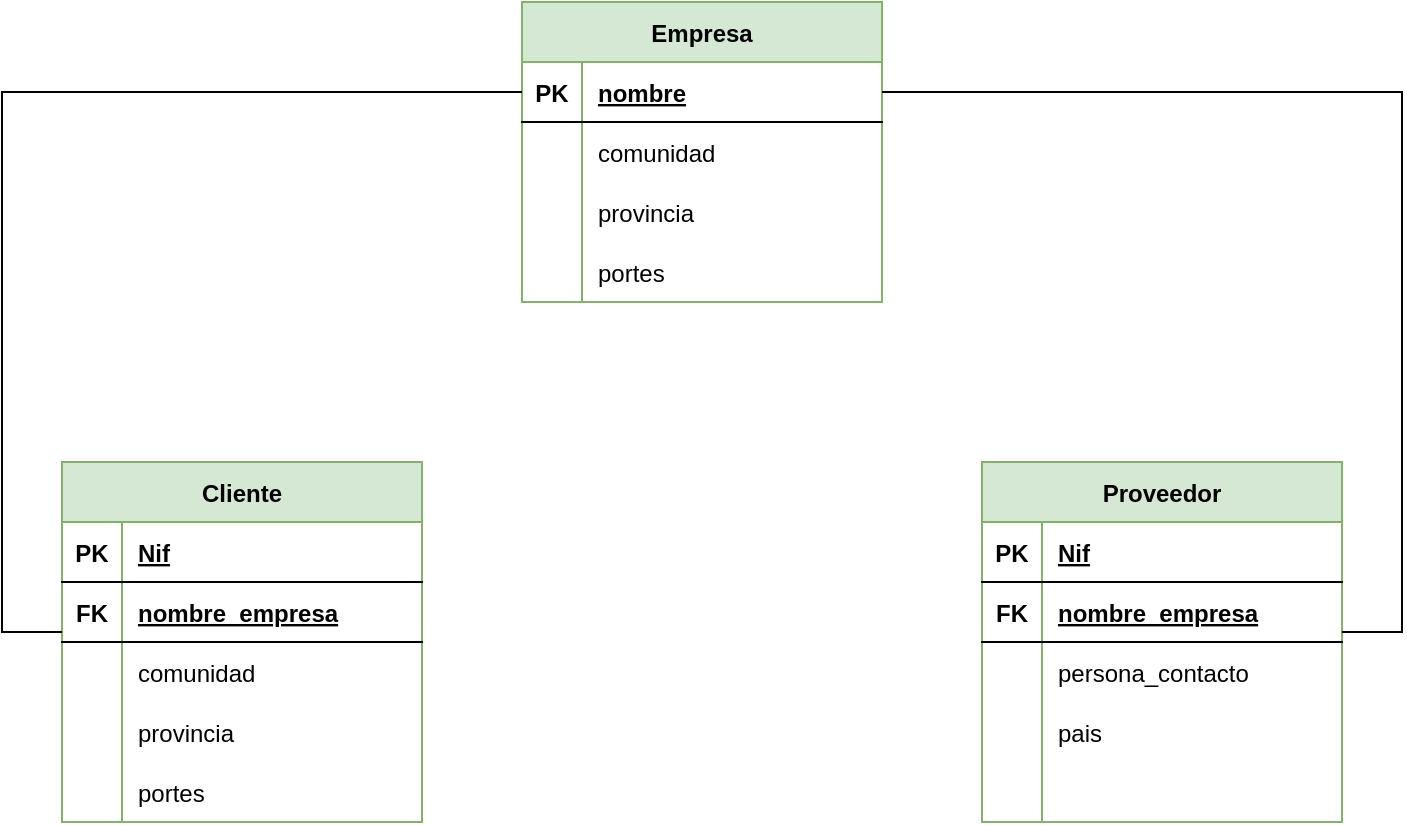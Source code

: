 <mxfile pages="5">
    <diagram id="gGzEaD8RHl_CpiVW-LPY" name="tabla-jerarquica">
        <mxGraphModel dx="1012" dy="682" grid="1" gridSize="10" guides="1" tooltips="1" connect="1" arrows="1" fold="1" page="1" pageScale="1" pageWidth="827" pageHeight="1169" math="0" shadow="0">
            <root>
                <mxCell id="0"/>
                <mxCell id="1" parent="0"/>
                <mxCell id="zgPBc6L0pWzEvtl8zPFZ-1" value="Cliente" style="shape=table;startSize=30;container=1;collapsible=1;childLayout=tableLayout;fixedRows=1;rowLines=0;fontStyle=1;align=center;resizeLast=1;fillColor=#d5e8d4;strokeColor=#82b366;" parent="1" vertex="1">
                    <mxGeometry x="140" y="390" width="180" height="180" as="geometry"/>
                </mxCell>
                <mxCell id="zgPBc6L0pWzEvtl8zPFZ-2" value="" style="shape=tableRow;horizontal=0;startSize=0;swimlaneHead=0;swimlaneBody=0;fillColor=none;collapsible=0;dropTarget=0;points=[[0,0.5],[1,0.5]];portConstraint=eastwest;top=0;left=0;right=0;bottom=1;" parent="zgPBc6L0pWzEvtl8zPFZ-1" vertex="1">
                    <mxGeometry y="30" width="180" height="30" as="geometry"/>
                </mxCell>
                <mxCell id="zgPBc6L0pWzEvtl8zPFZ-3" value="PK" style="shape=partialRectangle;connectable=0;fillColor=none;top=0;left=0;bottom=0;right=0;fontStyle=1;overflow=hidden;" parent="zgPBc6L0pWzEvtl8zPFZ-2" vertex="1">
                    <mxGeometry width="30" height="30" as="geometry">
                        <mxRectangle width="30" height="30" as="alternateBounds"/>
                    </mxGeometry>
                </mxCell>
                <mxCell id="zgPBc6L0pWzEvtl8zPFZ-4" value="Nif" style="shape=partialRectangle;connectable=0;fillColor=none;top=0;left=0;bottom=0;right=0;align=left;spacingLeft=6;fontStyle=5;overflow=hidden;" parent="zgPBc6L0pWzEvtl8zPFZ-2" vertex="1">
                    <mxGeometry x="30" width="150" height="30" as="geometry">
                        <mxRectangle width="150" height="30" as="alternateBounds"/>
                    </mxGeometry>
                </mxCell>
                <mxCell id="zgPBc6L0pWzEvtl8zPFZ-14" value="" style="shape=tableRow;horizontal=0;startSize=0;swimlaneHead=0;swimlaneBody=0;fillColor=none;collapsible=0;dropTarget=0;points=[[0,0.5],[1,0.5]];portConstraint=eastwest;top=0;left=0;right=0;bottom=1;" parent="zgPBc6L0pWzEvtl8zPFZ-1" vertex="1">
                    <mxGeometry y="60" width="180" height="30" as="geometry"/>
                </mxCell>
                <mxCell id="zgPBc6L0pWzEvtl8zPFZ-15" value="FK" style="shape=partialRectangle;connectable=0;fillColor=none;top=0;left=0;bottom=0;right=0;fontStyle=1;overflow=hidden;" parent="zgPBc6L0pWzEvtl8zPFZ-14" vertex="1">
                    <mxGeometry width="30" height="30" as="geometry">
                        <mxRectangle width="30" height="30" as="alternateBounds"/>
                    </mxGeometry>
                </mxCell>
                <mxCell id="zgPBc6L0pWzEvtl8zPFZ-16" value="nombre_empresa" style="shape=partialRectangle;connectable=0;fillColor=none;top=0;left=0;bottom=0;right=0;align=left;spacingLeft=6;fontStyle=5;overflow=hidden;" parent="zgPBc6L0pWzEvtl8zPFZ-14" vertex="1">
                    <mxGeometry x="30" width="150" height="30" as="geometry">
                        <mxRectangle width="150" height="30" as="alternateBounds"/>
                    </mxGeometry>
                </mxCell>
                <mxCell id="zgPBc6L0pWzEvtl8zPFZ-5" value="" style="shape=tableRow;horizontal=0;startSize=0;swimlaneHead=0;swimlaneBody=0;fillColor=none;collapsible=0;dropTarget=0;points=[[0,0.5],[1,0.5]];portConstraint=eastwest;top=0;left=0;right=0;bottom=0;" parent="zgPBc6L0pWzEvtl8zPFZ-1" vertex="1">
                    <mxGeometry y="90" width="180" height="30" as="geometry"/>
                </mxCell>
                <mxCell id="zgPBc6L0pWzEvtl8zPFZ-6" value="" style="shape=partialRectangle;connectable=0;fillColor=none;top=0;left=0;bottom=0;right=0;editable=1;overflow=hidden;" parent="zgPBc6L0pWzEvtl8zPFZ-5" vertex="1">
                    <mxGeometry width="30" height="30" as="geometry">
                        <mxRectangle width="30" height="30" as="alternateBounds"/>
                    </mxGeometry>
                </mxCell>
                <mxCell id="zgPBc6L0pWzEvtl8zPFZ-7" value="comunidad" style="shape=partialRectangle;connectable=0;fillColor=none;top=0;left=0;bottom=0;right=0;align=left;spacingLeft=6;overflow=hidden;" parent="zgPBc6L0pWzEvtl8zPFZ-5" vertex="1">
                    <mxGeometry x="30" width="150" height="30" as="geometry">
                        <mxRectangle width="150" height="30" as="alternateBounds"/>
                    </mxGeometry>
                </mxCell>
                <mxCell id="zgPBc6L0pWzEvtl8zPFZ-8" value="" style="shape=tableRow;horizontal=0;startSize=0;swimlaneHead=0;swimlaneBody=0;fillColor=none;collapsible=0;dropTarget=0;points=[[0,0.5],[1,0.5]];portConstraint=eastwest;top=0;left=0;right=0;bottom=0;" parent="zgPBc6L0pWzEvtl8zPFZ-1" vertex="1">
                    <mxGeometry y="120" width="180" height="30" as="geometry"/>
                </mxCell>
                <mxCell id="zgPBc6L0pWzEvtl8zPFZ-9" value="" style="shape=partialRectangle;connectable=0;fillColor=none;top=0;left=0;bottom=0;right=0;editable=1;overflow=hidden;" parent="zgPBc6L0pWzEvtl8zPFZ-8" vertex="1">
                    <mxGeometry width="30" height="30" as="geometry">
                        <mxRectangle width="30" height="30" as="alternateBounds"/>
                    </mxGeometry>
                </mxCell>
                <mxCell id="zgPBc6L0pWzEvtl8zPFZ-10" value="provincia" style="shape=partialRectangle;connectable=0;fillColor=none;top=0;left=0;bottom=0;right=0;align=left;spacingLeft=6;overflow=hidden;" parent="zgPBc6L0pWzEvtl8zPFZ-8" vertex="1">
                    <mxGeometry x="30" width="150" height="30" as="geometry">
                        <mxRectangle width="150" height="30" as="alternateBounds"/>
                    </mxGeometry>
                </mxCell>
                <mxCell id="zgPBc6L0pWzEvtl8zPFZ-11" value="" style="shape=tableRow;horizontal=0;startSize=0;swimlaneHead=0;swimlaneBody=0;fillColor=none;collapsible=0;dropTarget=0;points=[[0,0.5],[1,0.5]];portConstraint=eastwest;top=0;left=0;right=0;bottom=0;" parent="zgPBc6L0pWzEvtl8zPFZ-1" vertex="1">
                    <mxGeometry y="150" width="180" height="30" as="geometry"/>
                </mxCell>
                <mxCell id="zgPBc6L0pWzEvtl8zPFZ-12" value="" style="shape=partialRectangle;connectable=0;fillColor=none;top=0;left=0;bottom=0;right=0;editable=1;overflow=hidden;" parent="zgPBc6L0pWzEvtl8zPFZ-11" vertex="1">
                    <mxGeometry width="30" height="30" as="geometry">
                        <mxRectangle width="30" height="30" as="alternateBounds"/>
                    </mxGeometry>
                </mxCell>
                <mxCell id="zgPBc6L0pWzEvtl8zPFZ-13" value="portes" style="shape=partialRectangle;connectable=0;fillColor=none;top=0;left=0;bottom=0;right=0;align=left;spacingLeft=6;overflow=hidden;" parent="zgPBc6L0pWzEvtl8zPFZ-11" vertex="1">
                    <mxGeometry x="30" width="150" height="30" as="geometry">
                        <mxRectangle width="150" height="30" as="alternateBounds"/>
                    </mxGeometry>
                </mxCell>
                <mxCell id="zgPBc6L0pWzEvtl8zPFZ-17" value="Proveedor" style="shape=table;startSize=30;container=1;collapsible=1;childLayout=tableLayout;fixedRows=1;rowLines=0;fontStyle=1;align=center;resizeLast=1;fillColor=#d5e8d4;strokeColor=#82b366;" parent="1" vertex="1">
                    <mxGeometry x="600" y="390" width="180" height="180" as="geometry"/>
                </mxCell>
                <mxCell id="zgPBc6L0pWzEvtl8zPFZ-18" value="" style="shape=tableRow;horizontal=0;startSize=0;swimlaneHead=0;swimlaneBody=0;fillColor=none;collapsible=0;dropTarget=0;points=[[0,0.5],[1,0.5]];portConstraint=eastwest;top=0;left=0;right=0;bottom=1;" parent="zgPBc6L0pWzEvtl8zPFZ-17" vertex="1">
                    <mxGeometry y="30" width="180" height="30" as="geometry"/>
                </mxCell>
                <mxCell id="zgPBc6L0pWzEvtl8zPFZ-19" value="PK" style="shape=partialRectangle;connectable=0;fillColor=none;top=0;left=0;bottom=0;right=0;fontStyle=1;overflow=hidden;" parent="zgPBc6L0pWzEvtl8zPFZ-18" vertex="1">
                    <mxGeometry width="30" height="30" as="geometry">
                        <mxRectangle width="30" height="30" as="alternateBounds"/>
                    </mxGeometry>
                </mxCell>
                <mxCell id="zgPBc6L0pWzEvtl8zPFZ-20" value="Nif" style="shape=partialRectangle;connectable=0;fillColor=none;top=0;left=0;bottom=0;right=0;align=left;spacingLeft=6;fontStyle=5;overflow=hidden;" parent="zgPBc6L0pWzEvtl8zPFZ-18" vertex="1">
                    <mxGeometry x="30" width="150" height="30" as="geometry">
                        <mxRectangle width="150" height="30" as="alternateBounds"/>
                    </mxGeometry>
                </mxCell>
                <mxCell id="zgPBc6L0pWzEvtl8zPFZ-21" value="" style="shape=tableRow;horizontal=0;startSize=0;swimlaneHead=0;swimlaneBody=0;fillColor=none;collapsible=0;dropTarget=0;points=[[0,0.5],[1,0.5]];portConstraint=eastwest;top=0;left=0;right=0;bottom=1;" parent="zgPBc6L0pWzEvtl8zPFZ-17" vertex="1">
                    <mxGeometry y="60" width="180" height="30" as="geometry"/>
                </mxCell>
                <mxCell id="zgPBc6L0pWzEvtl8zPFZ-22" value="FK" style="shape=partialRectangle;connectable=0;fillColor=none;top=0;left=0;bottom=0;right=0;fontStyle=1;overflow=hidden;" parent="zgPBc6L0pWzEvtl8zPFZ-21" vertex="1">
                    <mxGeometry width="30" height="30" as="geometry">
                        <mxRectangle width="30" height="30" as="alternateBounds"/>
                    </mxGeometry>
                </mxCell>
                <mxCell id="zgPBc6L0pWzEvtl8zPFZ-23" value="nombre_empresa" style="shape=partialRectangle;connectable=0;fillColor=none;top=0;left=0;bottom=0;right=0;align=left;spacingLeft=6;fontStyle=5;overflow=hidden;" parent="zgPBc6L0pWzEvtl8zPFZ-21" vertex="1">
                    <mxGeometry x="30" width="150" height="30" as="geometry">
                        <mxRectangle width="150" height="30" as="alternateBounds"/>
                    </mxGeometry>
                </mxCell>
                <mxCell id="zgPBc6L0pWzEvtl8zPFZ-24" value="" style="shape=tableRow;horizontal=0;startSize=0;swimlaneHead=0;swimlaneBody=0;fillColor=none;collapsible=0;dropTarget=0;points=[[0,0.5],[1,0.5]];portConstraint=eastwest;top=0;left=0;right=0;bottom=0;" parent="zgPBc6L0pWzEvtl8zPFZ-17" vertex="1">
                    <mxGeometry y="90" width="180" height="30" as="geometry"/>
                </mxCell>
                <mxCell id="zgPBc6L0pWzEvtl8zPFZ-25" value="" style="shape=partialRectangle;connectable=0;fillColor=none;top=0;left=0;bottom=0;right=0;editable=1;overflow=hidden;" parent="zgPBc6L0pWzEvtl8zPFZ-24" vertex="1">
                    <mxGeometry width="30" height="30" as="geometry">
                        <mxRectangle width="30" height="30" as="alternateBounds"/>
                    </mxGeometry>
                </mxCell>
                <mxCell id="zgPBc6L0pWzEvtl8zPFZ-26" value="persona_contacto" style="shape=partialRectangle;connectable=0;fillColor=none;top=0;left=0;bottom=0;right=0;align=left;spacingLeft=6;overflow=hidden;" parent="zgPBc6L0pWzEvtl8zPFZ-24" vertex="1">
                    <mxGeometry x="30" width="150" height="30" as="geometry">
                        <mxRectangle width="150" height="30" as="alternateBounds"/>
                    </mxGeometry>
                </mxCell>
                <mxCell id="zgPBc6L0pWzEvtl8zPFZ-27" value="" style="shape=tableRow;horizontal=0;startSize=0;swimlaneHead=0;swimlaneBody=0;fillColor=none;collapsible=0;dropTarget=0;points=[[0,0.5],[1,0.5]];portConstraint=eastwest;top=0;left=0;right=0;bottom=0;" parent="zgPBc6L0pWzEvtl8zPFZ-17" vertex="1">
                    <mxGeometry y="120" width="180" height="30" as="geometry"/>
                </mxCell>
                <mxCell id="zgPBc6L0pWzEvtl8zPFZ-28" value="" style="shape=partialRectangle;connectable=0;fillColor=none;top=0;left=0;bottom=0;right=0;editable=1;overflow=hidden;" parent="zgPBc6L0pWzEvtl8zPFZ-27" vertex="1">
                    <mxGeometry width="30" height="30" as="geometry">
                        <mxRectangle width="30" height="30" as="alternateBounds"/>
                    </mxGeometry>
                </mxCell>
                <mxCell id="zgPBc6L0pWzEvtl8zPFZ-29" value="pais" style="shape=partialRectangle;connectable=0;fillColor=none;top=0;left=0;bottom=0;right=0;align=left;spacingLeft=6;overflow=hidden;" parent="zgPBc6L0pWzEvtl8zPFZ-27" vertex="1">
                    <mxGeometry x="30" width="150" height="30" as="geometry">
                        <mxRectangle width="150" height="30" as="alternateBounds"/>
                    </mxGeometry>
                </mxCell>
                <mxCell id="zgPBc6L0pWzEvtl8zPFZ-30" value="" style="shape=tableRow;horizontal=0;startSize=0;swimlaneHead=0;swimlaneBody=0;fillColor=none;collapsible=0;dropTarget=0;points=[[0,0.5],[1,0.5]];portConstraint=eastwest;top=0;left=0;right=0;bottom=0;" parent="zgPBc6L0pWzEvtl8zPFZ-17" vertex="1">
                    <mxGeometry y="150" width="180" height="30" as="geometry"/>
                </mxCell>
                <mxCell id="zgPBc6L0pWzEvtl8zPFZ-31" value="" style="shape=partialRectangle;connectable=0;fillColor=none;top=0;left=0;bottom=0;right=0;editable=1;overflow=hidden;" parent="zgPBc6L0pWzEvtl8zPFZ-30" vertex="1">
                    <mxGeometry width="30" height="30" as="geometry">
                        <mxRectangle width="30" height="30" as="alternateBounds"/>
                    </mxGeometry>
                </mxCell>
                <mxCell id="zgPBc6L0pWzEvtl8zPFZ-32" value="" style="shape=partialRectangle;connectable=0;fillColor=none;top=0;left=0;bottom=0;right=0;align=left;spacingLeft=6;overflow=hidden;" parent="zgPBc6L0pWzEvtl8zPFZ-30" vertex="1">
                    <mxGeometry x="30" width="150" height="30" as="geometry">
                        <mxRectangle width="150" height="30" as="alternateBounds"/>
                    </mxGeometry>
                </mxCell>
                <mxCell id="zgPBc6L0pWzEvtl8zPFZ-33" value="Empresa" style="shape=table;startSize=30;container=1;collapsible=1;childLayout=tableLayout;fixedRows=1;rowLines=0;fontStyle=1;align=center;resizeLast=1;fillColor=#d5e8d4;strokeColor=#82b366;" parent="1" vertex="1">
                    <mxGeometry x="370" y="160" width="180" height="150" as="geometry"/>
                </mxCell>
                <mxCell id="zgPBc6L0pWzEvtl8zPFZ-34" value="" style="shape=tableRow;horizontal=0;startSize=0;swimlaneHead=0;swimlaneBody=0;fillColor=none;collapsible=0;dropTarget=0;points=[[0,0.5],[1,0.5]];portConstraint=eastwest;top=0;left=0;right=0;bottom=1;" parent="zgPBc6L0pWzEvtl8zPFZ-33" vertex="1">
                    <mxGeometry y="30" width="180" height="30" as="geometry"/>
                </mxCell>
                <mxCell id="zgPBc6L0pWzEvtl8zPFZ-35" value="PK" style="shape=partialRectangle;connectable=0;fillColor=none;top=0;left=0;bottom=0;right=0;fontStyle=1;overflow=hidden;" parent="zgPBc6L0pWzEvtl8zPFZ-34" vertex="1">
                    <mxGeometry width="30" height="30" as="geometry">
                        <mxRectangle width="30" height="30" as="alternateBounds"/>
                    </mxGeometry>
                </mxCell>
                <mxCell id="zgPBc6L0pWzEvtl8zPFZ-36" value="nombre" style="shape=partialRectangle;connectable=0;fillColor=none;top=0;left=0;bottom=0;right=0;align=left;spacingLeft=6;fontStyle=5;overflow=hidden;" parent="zgPBc6L0pWzEvtl8zPFZ-34" vertex="1">
                    <mxGeometry x="30" width="150" height="30" as="geometry">
                        <mxRectangle width="150" height="30" as="alternateBounds"/>
                    </mxGeometry>
                </mxCell>
                <mxCell id="zgPBc6L0pWzEvtl8zPFZ-40" value="" style="shape=tableRow;horizontal=0;startSize=0;swimlaneHead=0;swimlaneBody=0;fillColor=none;collapsible=0;dropTarget=0;points=[[0,0.5],[1,0.5]];portConstraint=eastwest;top=0;left=0;right=0;bottom=0;" parent="zgPBc6L0pWzEvtl8zPFZ-33" vertex="1">
                    <mxGeometry y="60" width="180" height="30" as="geometry"/>
                </mxCell>
                <mxCell id="zgPBc6L0pWzEvtl8zPFZ-41" value="" style="shape=partialRectangle;connectable=0;fillColor=none;top=0;left=0;bottom=0;right=0;editable=1;overflow=hidden;" parent="zgPBc6L0pWzEvtl8zPFZ-40" vertex="1">
                    <mxGeometry width="30" height="30" as="geometry">
                        <mxRectangle width="30" height="30" as="alternateBounds"/>
                    </mxGeometry>
                </mxCell>
                <mxCell id="zgPBc6L0pWzEvtl8zPFZ-42" value="comunidad" style="shape=partialRectangle;connectable=0;fillColor=none;top=0;left=0;bottom=0;right=0;align=left;spacingLeft=6;overflow=hidden;" parent="zgPBc6L0pWzEvtl8zPFZ-40" vertex="1">
                    <mxGeometry x="30" width="150" height="30" as="geometry">
                        <mxRectangle width="150" height="30" as="alternateBounds"/>
                    </mxGeometry>
                </mxCell>
                <mxCell id="zgPBc6L0pWzEvtl8zPFZ-43" value="" style="shape=tableRow;horizontal=0;startSize=0;swimlaneHead=0;swimlaneBody=0;fillColor=none;collapsible=0;dropTarget=0;points=[[0,0.5],[1,0.5]];portConstraint=eastwest;top=0;left=0;right=0;bottom=0;" parent="zgPBc6L0pWzEvtl8zPFZ-33" vertex="1">
                    <mxGeometry y="90" width="180" height="30" as="geometry"/>
                </mxCell>
                <mxCell id="zgPBc6L0pWzEvtl8zPFZ-44" value="" style="shape=partialRectangle;connectable=0;fillColor=none;top=0;left=0;bottom=0;right=0;editable=1;overflow=hidden;" parent="zgPBc6L0pWzEvtl8zPFZ-43" vertex="1">
                    <mxGeometry width="30" height="30" as="geometry">
                        <mxRectangle width="30" height="30" as="alternateBounds"/>
                    </mxGeometry>
                </mxCell>
                <mxCell id="zgPBc6L0pWzEvtl8zPFZ-45" value="provincia" style="shape=partialRectangle;connectable=0;fillColor=none;top=0;left=0;bottom=0;right=0;align=left;spacingLeft=6;overflow=hidden;" parent="zgPBc6L0pWzEvtl8zPFZ-43" vertex="1">
                    <mxGeometry x="30" width="150" height="30" as="geometry">
                        <mxRectangle width="150" height="30" as="alternateBounds"/>
                    </mxGeometry>
                </mxCell>
                <mxCell id="zgPBc6L0pWzEvtl8zPFZ-46" value="" style="shape=tableRow;horizontal=0;startSize=0;swimlaneHead=0;swimlaneBody=0;fillColor=none;collapsible=0;dropTarget=0;points=[[0,0.5],[1,0.5]];portConstraint=eastwest;top=0;left=0;right=0;bottom=0;" parent="zgPBc6L0pWzEvtl8zPFZ-33" vertex="1">
                    <mxGeometry y="120" width="180" height="30" as="geometry"/>
                </mxCell>
                <mxCell id="zgPBc6L0pWzEvtl8zPFZ-47" value="" style="shape=partialRectangle;connectable=0;fillColor=none;top=0;left=0;bottom=0;right=0;editable=1;overflow=hidden;" parent="zgPBc6L0pWzEvtl8zPFZ-46" vertex="1">
                    <mxGeometry width="30" height="30" as="geometry">
                        <mxRectangle width="30" height="30" as="alternateBounds"/>
                    </mxGeometry>
                </mxCell>
                <mxCell id="zgPBc6L0pWzEvtl8zPFZ-48" value="portes" style="shape=partialRectangle;connectable=0;fillColor=none;top=0;left=0;bottom=0;right=0;align=left;spacingLeft=6;overflow=hidden;" parent="zgPBc6L0pWzEvtl8zPFZ-46" vertex="1">
                    <mxGeometry x="30" width="150" height="30" as="geometry">
                        <mxRectangle width="150" height="30" as="alternateBounds"/>
                    </mxGeometry>
                </mxCell>
                <mxCell id="zgPBc6L0pWzEvtl8zPFZ-49" style="edgeStyle=orthogonalEdgeStyle;rounded=0;orthogonalLoop=1;jettySize=auto;html=1;entryX=0;entryY=0.5;entryDx=0;entryDy=0;endArrow=none;endFill=0;" parent="1" source="zgPBc6L0pWzEvtl8zPFZ-14" target="zgPBc6L0pWzEvtl8zPFZ-34" edge="1">
                    <mxGeometry relative="1" as="geometry">
                        <Array as="points">
                            <mxPoint x="110" y="475"/>
                            <mxPoint x="110" y="205"/>
                        </Array>
                    </mxGeometry>
                </mxCell>
                <mxCell id="zgPBc6L0pWzEvtl8zPFZ-50" style="edgeStyle=orthogonalEdgeStyle;rounded=0;orthogonalLoop=1;jettySize=auto;html=1;entryX=1;entryY=0.5;entryDx=0;entryDy=0;endArrow=none;endFill=0;" parent="1" source="zgPBc6L0pWzEvtl8zPFZ-21" target="zgPBc6L0pWzEvtl8zPFZ-34" edge="1">
                    <mxGeometry relative="1" as="geometry">
                        <Array as="points">
                            <mxPoint x="810" y="475"/>
                            <mxPoint x="810" y="205"/>
                        </Array>
                    </mxGeometry>
                </mxCell>
            </root>
        </mxGraphModel>
    </diagram>
    <diagram name="solución-final" id="oeIiv8OXRvSVoIUi4Svu">
        <mxGraphModel dx="839" dy="450" grid="1" gridSize="10" guides="1" tooltips="1" connect="1" arrows="1" fold="1" page="1" pageScale="1" pageWidth="827" pageHeight="1169" math="0" shadow="0">
            <root>
                <mxCell id="XmBY1fgKz3oLgM2suHy0-0"/>
                <mxCell id="XmBY1fgKz3oLgM2suHy0-1" parent="XmBY1fgKz3oLgM2suHy0-0"/>
                <mxCell id="XmBY1fgKz3oLgM2suHy0-2" value="Cliente" style="shape=table;startSize=30;container=1;collapsible=1;childLayout=tableLayout;fixedRows=1;rowLines=0;fontStyle=1;align=center;resizeLast=1;fillColor=#d5e8d4;strokeColor=#82b366;" vertex="1" parent="XmBY1fgKz3oLgM2suHy0-1">
                    <mxGeometry x="140" y="390" width="180" height="190" as="geometry"/>
                </mxCell>
                <mxCell id="XmBY1fgKz3oLgM2suHy0-3" value="" style="shape=tableRow;horizontal=0;startSize=0;swimlaneHead=0;swimlaneBody=0;fillColor=none;collapsible=0;dropTarget=0;points=[[0,0.5],[1,0.5]];portConstraint=eastwest;top=0;left=0;right=0;bottom=1;" vertex="1" parent="XmBY1fgKz3oLgM2suHy0-2">
                    <mxGeometry y="30" width="180" height="40" as="geometry"/>
                </mxCell>
                <mxCell id="XmBY1fgKz3oLgM2suHy0-4" value="PK" style="shape=partialRectangle;connectable=0;fillColor=none;top=0;left=0;bottom=0;right=0;fontStyle=1;overflow=hidden;" vertex="1" parent="XmBY1fgKz3oLgM2suHy0-3">
                    <mxGeometry width="30" height="40" as="geometry">
                        <mxRectangle width="30" height="40" as="alternateBounds"/>
                    </mxGeometry>
                </mxCell>
                <mxCell id="XmBY1fgKz3oLgM2suHy0-5" value="Nif" style="shape=partialRectangle;connectable=0;fillColor=none;top=0;left=0;bottom=0;right=0;align=left;spacingLeft=6;fontStyle=5;overflow=hidden;" vertex="1" parent="XmBY1fgKz3oLgM2suHy0-3">
                    <mxGeometry x="30" width="150" height="40" as="geometry">
                        <mxRectangle width="150" height="40" as="alternateBounds"/>
                    </mxGeometry>
                </mxCell>
                <mxCell id="XmBY1fgKz3oLgM2suHy0-6" value="" style="shape=tableRow;horizontal=0;startSize=0;swimlaneHead=0;swimlaneBody=0;fillColor=none;collapsible=0;dropTarget=0;points=[[0,0.5],[1,0.5]];portConstraint=eastwest;top=0;left=0;right=0;bottom=1;" vertex="1" parent="XmBY1fgKz3oLgM2suHy0-2">
                    <mxGeometry y="70" width="180" height="30" as="geometry"/>
                </mxCell>
                <mxCell id="XmBY1fgKz3oLgM2suHy0-7" value="FK" style="shape=partialRectangle;connectable=0;fillColor=none;top=0;left=0;bottom=0;right=0;fontStyle=1;overflow=hidden;" vertex="1" parent="XmBY1fgKz3oLgM2suHy0-6">
                    <mxGeometry width="30" height="30" as="geometry">
                        <mxRectangle width="30" height="30" as="alternateBounds"/>
                    </mxGeometry>
                </mxCell>
                <mxCell id="XmBY1fgKz3oLgM2suHy0-8" value="nombre_empresa" style="shape=partialRectangle;connectable=0;fillColor=none;top=0;left=0;bottom=0;right=0;align=left;spacingLeft=6;fontStyle=5;overflow=hidden;" vertex="1" parent="XmBY1fgKz3oLgM2suHy0-6">
                    <mxGeometry x="30" width="150" height="30" as="geometry">
                        <mxRectangle width="150" height="30" as="alternateBounds"/>
                    </mxGeometry>
                </mxCell>
                <mxCell id="XmBY1fgKz3oLgM2suHy0-9" value="" style="shape=tableRow;horizontal=0;startSize=0;swimlaneHead=0;swimlaneBody=0;fillColor=none;collapsible=0;dropTarget=0;points=[[0,0.5],[1,0.5]];portConstraint=eastwest;top=0;left=0;right=0;bottom=0;" vertex="1" parent="XmBY1fgKz3oLgM2suHy0-2">
                    <mxGeometry y="100" width="180" height="30" as="geometry"/>
                </mxCell>
                <mxCell id="XmBY1fgKz3oLgM2suHy0-10" value="" style="shape=partialRectangle;connectable=0;fillColor=none;top=0;left=0;bottom=0;right=0;editable=1;overflow=hidden;" vertex="1" parent="XmBY1fgKz3oLgM2suHy0-9">
                    <mxGeometry width="30" height="30" as="geometry">
                        <mxRectangle width="30" height="30" as="alternateBounds"/>
                    </mxGeometry>
                </mxCell>
                <mxCell id="XmBY1fgKz3oLgM2suHy0-11" value="comunidad" style="shape=partialRectangle;connectable=0;fillColor=none;top=0;left=0;bottom=0;right=0;align=left;spacingLeft=6;overflow=hidden;" vertex="1" parent="XmBY1fgKz3oLgM2suHy0-9">
                    <mxGeometry x="30" width="150" height="30" as="geometry">
                        <mxRectangle width="150" height="30" as="alternateBounds"/>
                    </mxGeometry>
                </mxCell>
                <mxCell id="XmBY1fgKz3oLgM2suHy0-12" value="" style="shape=tableRow;horizontal=0;startSize=0;swimlaneHead=0;swimlaneBody=0;fillColor=none;collapsible=0;dropTarget=0;points=[[0,0.5],[1,0.5]];portConstraint=eastwest;top=0;left=0;right=0;bottom=0;" vertex="1" parent="XmBY1fgKz3oLgM2suHy0-2">
                    <mxGeometry y="130" width="180" height="30" as="geometry"/>
                </mxCell>
                <mxCell id="XmBY1fgKz3oLgM2suHy0-13" value="" style="shape=partialRectangle;connectable=0;fillColor=none;top=0;left=0;bottom=0;right=0;editable=1;overflow=hidden;" vertex="1" parent="XmBY1fgKz3oLgM2suHy0-12">
                    <mxGeometry width="30" height="30" as="geometry">
                        <mxRectangle width="30" height="30" as="alternateBounds"/>
                    </mxGeometry>
                </mxCell>
                <mxCell id="XmBY1fgKz3oLgM2suHy0-14" value="provincia" style="shape=partialRectangle;connectable=0;fillColor=none;top=0;left=0;bottom=0;right=0;align=left;spacingLeft=6;overflow=hidden;" vertex="1" parent="XmBY1fgKz3oLgM2suHy0-12">
                    <mxGeometry x="30" width="150" height="30" as="geometry">
                        <mxRectangle width="150" height="30" as="alternateBounds"/>
                    </mxGeometry>
                </mxCell>
                <mxCell id="XmBY1fgKz3oLgM2suHy0-15" value="" style="shape=tableRow;horizontal=0;startSize=0;swimlaneHead=0;swimlaneBody=0;fillColor=none;collapsible=0;dropTarget=0;points=[[0,0.5],[1,0.5]];portConstraint=eastwest;top=0;left=0;right=0;bottom=0;" vertex="1" parent="XmBY1fgKz3oLgM2suHy0-2">
                    <mxGeometry y="160" width="180" height="30" as="geometry"/>
                </mxCell>
                <mxCell id="XmBY1fgKz3oLgM2suHy0-16" value="" style="shape=partialRectangle;connectable=0;fillColor=none;top=0;left=0;bottom=0;right=0;editable=1;overflow=hidden;" vertex="1" parent="XmBY1fgKz3oLgM2suHy0-15">
                    <mxGeometry width="30" height="30" as="geometry">
                        <mxRectangle width="30" height="30" as="alternateBounds"/>
                    </mxGeometry>
                </mxCell>
                <mxCell id="XmBY1fgKz3oLgM2suHy0-17" value="portes" style="shape=partialRectangle;connectable=0;fillColor=none;top=0;left=0;bottom=0;right=0;align=left;spacingLeft=6;overflow=hidden;" vertex="1" parent="XmBY1fgKz3oLgM2suHy0-15">
                    <mxGeometry x="30" width="150" height="30" as="geometry">
                        <mxRectangle width="150" height="30" as="alternateBounds"/>
                    </mxGeometry>
                </mxCell>
                <mxCell id="XmBY1fgKz3oLgM2suHy0-18" value="Proveedor" style="shape=table;startSize=30;container=1;collapsible=1;childLayout=tableLayout;fixedRows=1;rowLines=0;fontStyle=1;align=center;resizeLast=1;fillColor=#d5e8d4;strokeColor=#82b366;" vertex="1" parent="XmBY1fgKz3oLgM2suHy0-1">
                    <mxGeometry x="647" y="390" width="180" height="200" as="geometry"/>
                </mxCell>
                <mxCell id="XmBY1fgKz3oLgM2suHy0-19" value="" style="shape=tableRow;horizontal=0;startSize=0;swimlaneHead=0;swimlaneBody=0;fillColor=none;collapsible=0;dropTarget=0;points=[[0,0.5],[1,0.5]];portConstraint=eastwest;top=0;left=0;right=0;bottom=1;" vertex="1" parent="XmBY1fgKz3oLgM2suHy0-18">
                    <mxGeometry y="30" width="180" height="50" as="geometry"/>
                </mxCell>
                <mxCell id="XmBY1fgKz3oLgM2suHy0-20" value="PK" style="shape=partialRectangle;connectable=0;fillColor=none;top=0;left=0;bottom=0;right=0;fontStyle=1;overflow=hidden;" vertex="1" parent="XmBY1fgKz3oLgM2suHy0-19">
                    <mxGeometry width="30" height="50" as="geometry">
                        <mxRectangle width="30" height="50" as="alternateBounds"/>
                    </mxGeometry>
                </mxCell>
                <mxCell id="XmBY1fgKz3oLgM2suHy0-21" value="Nif" style="shape=partialRectangle;connectable=0;fillColor=none;top=0;left=0;bottom=0;right=0;align=left;spacingLeft=6;fontStyle=5;overflow=hidden;" vertex="1" parent="XmBY1fgKz3oLgM2suHy0-19">
                    <mxGeometry x="30" width="150" height="50" as="geometry">
                        <mxRectangle width="150" height="50" as="alternateBounds"/>
                    </mxGeometry>
                </mxCell>
                <mxCell id="XmBY1fgKz3oLgM2suHy0-22" value="" style="shape=tableRow;horizontal=0;startSize=0;swimlaneHead=0;swimlaneBody=0;fillColor=none;collapsible=0;dropTarget=0;points=[[0,0.5],[1,0.5]];portConstraint=eastwest;top=0;left=0;right=0;bottom=1;" vertex="1" parent="XmBY1fgKz3oLgM2suHy0-18">
                    <mxGeometry y="80" width="180" height="30" as="geometry"/>
                </mxCell>
                <mxCell id="XmBY1fgKz3oLgM2suHy0-23" value="FK" style="shape=partialRectangle;connectable=0;fillColor=none;top=0;left=0;bottom=0;right=0;fontStyle=1;overflow=hidden;" vertex="1" parent="XmBY1fgKz3oLgM2suHy0-22">
                    <mxGeometry width="30" height="30" as="geometry">
                        <mxRectangle width="30" height="30" as="alternateBounds"/>
                    </mxGeometry>
                </mxCell>
                <mxCell id="XmBY1fgKz3oLgM2suHy0-24" value="nombre_empresa" style="shape=partialRectangle;connectable=0;fillColor=none;top=0;left=0;bottom=0;right=0;align=left;spacingLeft=6;fontStyle=5;overflow=hidden;" vertex="1" parent="XmBY1fgKz3oLgM2suHy0-22">
                    <mxGeometry x="30" width="150" height="30" as="geometry">
                        <mxRectangle width="150" height="30" as="alternateBounds"/>
                    </mxGeometry>
                </mxCell>
                <mxCell id="XmBY1fgKz3oLgM2suHy0-25" value="" style="shape=tableRow;horizontal=0;startSize=0;swimlaneHead=0;swimlaneBody=0;fillColor=none;collapsible=0;dropTarget=0;points=[[0,0.5],[1,0.5]];portConstraint=eastwest;top=0;left=0;right=0;bottom=0;" vertex="1" parent="XmBY1fgKz3oLgM2suHy0-18">
                    <mxGeometry y="110" width="180" height="30" as="geometry"/>
                </mxCell>
                <mxCell id="XmBY1fgKz3oLgM2suHy0-26" value="" style="shape=partialRectangle;connectable=0;fillColor=none;top=0;left=0;bottom=0;right=0;editable=1;overflow=hidden;" vertex="1" parent="XmBY1fgKz3oLgM2suHy0-25">
                    <mxGeometry width="30" height="30" as="geometry">
                        <mxRectangle width="30" height="30" as="alternateBounds"/>
                    </mxGeometry>
                </mxCell>
                <mxCell id="XmBY1fgKz3oLgM2suHy0-27" value="persona_contacto" style="shape=partialRectangle;connectable=0;fillColor=none;top=0;left=0;bottom=0;right=0;align=left;spacingLeft=6;overflow=hidden;" vertex="1" parent="XmBY1fgKz3oLgM2suHy0-25">
                    <mxGeometry x="30" width="150" height="30" as="geometry">
                        <mxRectangle width="150" height="30" as="alternateBounds"/>
                    </mxGeometry>
                </mxCell>
                <mxCell id="XmBY1fgKz3oLgM2suHy0-28" value="" style="shape=tableRow;horizontal=0;startSize=0;swimlaneHead=0;swimlaneBody=0;fillColor=none;collapsible=0;dropTarget=0;points=[[0,0.5],[1,0.5]];portConstraint=eastwest;top=0;left=0;right=0;bottom=0;" vertex="1" parent="XmBY1fgKz3oLgM2suHy0-18">
                    <mxGeometry y="140" width="180" height="30" as="geometry"/>
                </mxCell>
                <mxCell id="XmBY1fgKz3oLgM2suHy0-29" value="" style="shape=partialRectangle;connectable=0;fillColor=none;top=0;left=0;bottom=0;right=0;editable=1;overflow=hidden;" vertex="1" parent="XmBY1fgKz3oLgM2suHy0-28">
                    <mxGeometry width="30" height="30" as="geometry">
                        <mxRectangle width="30" height="30" as="alternateBounds"/>
                    </mxGeometry>
                </mxCell>
                <mxCell id="XmBY1fgKz3oLgM2suHy0-30" value="pais" style="shape=partialRectangle;connectable=0;fillColor=none;top=0;left=0;bottom=0;right=0;align=left;spacingLeft=6;overflow=hidden;" vertex="1" parent="XmBY1fgKz3oLgM2suHy0-28">
                    <mxGeometry x="30" width="150" height="30" as="geometry">
                        <mxRectangle width="150" height="30" as="alternateBounds"/>
                    </mxGeometry>
                </mxCell>
                <mxCell id="XmBY1fgKz3oLgM2suHy0-31" value="" style="shape=tableRow;horizontal=0;startSize=0;swimlaneHead=0;swimlaneBody=0;fillColor=none;collapsible=0;dropTarget=0;points=[[0,0.5],[1,0.5]];portConstraint=eastwest;top=0;left=0;right=0;bottom=0;" vertex="1" parent="XmBY1fgKz3oLgM2suHy0-18">
                    <mxGeometry y="170" width="180" height="30" as="geometry"/>
                </mxCell>
                <mxCell id="XmBY1fgKz3oLgM2suHy0-32" value="" style="shape=partialRectangle;connectable=0;fillColor=none;top=0;left=0;bottom=0;right=0;editable=1;overflow=hidden;" vertex="1" parent="XmBY1fgKz3oLgM2suHy0-31">
                    <mxGeometry width="30" height="30" as="geometry">
                        <mxRectangle width="30" height="30" as="alternateBounds"/>
                    </mxGeometry>
                </mxCell>
                <mxCell id="XmBY1fgKz3oLgM2suHy0-33" value="" style="shape=partialRectangle;connectable=0;fillColor=none;top=0;left=0;bottom=0;right=0;align=left;spacingLeft=6;overflow=hidden;" vertex="1" parent="XmBY1fgKz3oLgM2suHy0-31">
                    <mxGeometry x="30" width="150" height="30" as="geometry">
                        <mxRectangle width="150" height="30" as="alternateBounds"/>
                    </mxGeometry>
                </mxCell>
                <mxCell id="XmBY1fgKz3oLgM2suHy0-34" value="Empresa" style="shape=table;startSize=30;container=1;collapsible=1;childLayout=tableLayout;fixedRows=1;rowLines=0;fontStyle=1;align=center;resizeLast=1;fillColor=#d5e8d4;strokeColor=#82b366;" vertex="1" parent="XmBY1fgKz3oLgM2suHy0-1">
                    <mxGeometry x="370" y="160" width="180" height="150" as="geometry"/>
                </mxCell>
                <mxCell id="XmBY1fgKz3oLgM2suHy0-35" value="" style="shape=tableRow;horizontal=0;startSize=0;swimlaneHead=0;swimlaneBody=0;fillColor=none;collapsible=0;dropTarget=0;points=[[0,0.5],[1,0.5]];portConstraint=eastwest;top=0;left=0;right=0;bottom=1;" vertex="1" parent="XmBY1fgKz3oLgM2suHy0-34">
                    <mxGeometry y="30" width="180" height="30" as="geometry"/>
                </mxCell>
                <mxCell id="XmBY1fgKz3oLgM2suHy0-36" value="PK" style="shape=partialRectangle;connectable=0;fillColor=none;top=0;left=0;bottom=0;right=0;fontStyle=1;overflow=hidden;" vertex="1" parent="XmBY1fgKz3oLgM2suHy0-35">
                    <mxGeometry width="30" height="30" as="geometry">
                        <mxRectangle width="30" height="30" as="alternateBounds"/>
                    </mxGeometry>
                </mxCell>
                <mxCell id="XmBY1fgKz3oLgM2suHy0-37" value="nombre" style="shape=partialRectangle;connectable=0;fillColor=none;top=0;left=0;bottom=0;right=0;align=left;spacingLeft=6;fontStyle=5;overflow=hidden;" vertex="1" parent="XmBY1fgKz3oLgM2suHy0-35">
                    <mxGeometry x="30" width="150" height="30" as="geometry">
                        <mxRectangle width="150" height="30" as="alternateBounds"/>
                    </mxGeometry>
                </mxCell>
                <mxCell id="XmBY1fgKz3oLgM2suHy0-38" value="" style="shape=tableRow;horizontal=0;startSize=0;swimlaneHead=0;swimlaneBody=0;fillColor=none;collapsible=0;dropTarget=0;points=[[0,0.5],[1,0.5]];portConstraint=eastwest;top=0;left=0;right=0;bottom=0;" vertex="1" parent="XmBY1fgKz3oLgM2suHy0-34">
                    <mxGeometry y="60" width="180" height="30" as="geometry"/>
                </mxCell>
                <mxCell id="XmBY1fgKz3oLgM2suHy0-39" value="" style="shape=partialRectangle;connectable=0;fillColor=none;top=0;left=0;bottom=0;right=0;editable=1;overflow=hidden;" vertex="1" parent="XmBY1fgKz3oLgM2suHy0-38">
                    <mxGeometry width="30" height="30" as="geometry">
                        <mxRectangle width="30" height="30" as="alternateBounds"/>
                    </mxGeometry>
                </mxCell>
                <mxCell id="XmBY1fgKz3oLgM2suHy0-40" value="comunidad" style="shape=partialRectangle;connectable=0;fillColor=none;top=0;left=0;bottom=0;right=0;align=left;spacingLeft=6;overflow=hidden;" vertex="1" parent="XmBY1fgKz3oLgM2suHy0-38">
                    <mxGeometry x="30" width="150" height="30" as="geometry">
                        <mxRectangle width="150" height="30" as="alternateBounds"/>
                    </mxGeometry>
                </mxCell>
                <mxCell id="XmBY1fgKz3oLgM2suHy0-41" value="" style="shape=tableRow;horizontal=0;startSize=0;swimlaneHead=0;swimlaneBody=0;fillColor=none;collapsible=0;dropTarget=0;points=[[0,0.5],[1,0.5]];portConstraint=eastwest;top=0;left=0;right=0;bottom=0;" vertex="1" parent="XmBY1fgKz3oLgM2suHy0-34">
                    <mxGeometry y="90" width="180" height="30" as="geometry"/>
                </mxCell>
                <mxCell id="XmBY1fgKz3oLgM2suHy0-42" value="" style="shape=partialRectangle;connectable=0;fillColor=none;top=0;left=0;bottom=0;right=0;editable=1;overflow=hidden;" vertex="1" parent="XmBY1fgKz3oLgM2suHy0-41">
                    <mxGeometry width="30" height="30" as="geometry">
                        <mxRectangle width="30" height="30" as="alternateBounds"/>
                    </mxGeometry>
                </mxCell>
                <mxCell id="XmBY1fgKz3oLgM2suHy0-43" value="provincia" style="shape=partialRectangle;connectable=0;fillColor=none;top=0;left=0;bottom=0;right=0;align=left;spacingLeft=6;overflow=hidden;" vertex="1" parent="XmBY1fgKz3oLgM2suHy0-41">
                    <mxGeometry x="30" width="150" height="30" as="geometry">
                        <mxRectangle width="150" height="30" as="alternateBounds"/>
                    </mxGeometry>
                </mxCell>
                <mxCell id="XmBY1fgKz3oLgM2suHy0-44" value="" style="shape=tableRow;horizontal=0;startSize=0;swimlaneHead=0;swimlaneBody=0;fillColor=none;collapsible=0;dropTarget=0;points=[[0,0.5],[1,0.5]];portConstraint=eastwest;top=0;left=0;right=0;bottom=0;" vertex="1" parent="XmBY1fgKz3oLgM2suHy0-34">
                    <mxGeometry y="120" width="180" height="30" as="geometry"/>
                </mxCell>
                <mxCell id="XmBY1fgKz3oLgM2suHy0-45" value="" style="shape=partialRectangle;connectable=0;fillColor=none;top=0;left=0;bottom=0;right=0;editable=1;overflow=hidden;" vertex="1" parent="XmBY1fgKz3oLgM2suHy0-44">
                    <mxGeometry width="30" height="30" as="geometry">
                        <mxRectangle width="30" height="30" as="alternateBounds"/>
                    </mxGeometry>
                </mxCell>
                <mxCell id="XmBY1fgKz3oLgM2suHy0-46" value="portes" style="shape=partialRectangle;connectable=0;fillColor=none;top=0;left=0;bottom=0;right=0;align=left;spacingLeft=6;overflow=hidden;" vertex="1" parent="XmBY1fgKz3oLgM2suHy0-44">
                    <mxGeometry x="30" width="150" height="30" as="geometry">
                        <mxRectangle width="150" height="30" as="alternateBounds"/>
                    </mxGeometry>
                </mxCell>
                <mxCell id="XmBY1fgKz3oLgM2suHy0-47" style="edgeStyle=orthogonalEdgeStyle;rounded=0;orthogonalLoop=1;jettySize=auto;html=1;entryX=0;entryY=0.5;entryDx=0;entryDy=0;" edge="1" parent="XmBY1fgKz3oLgM2suHy0-1" source="XmBY1fgKz3oLgM2suHy0-6" target="XmBY1fgKz3oLgM2suHy0-35">
                    <mxGeometry relative="1" as="geometry">
                        <Array as="points">
                            <mxPoint x="110" y="475"/>
                            <mxPoint x="110" y="205"/>
                        </Array>
                    </mxGeometry>
                </mxCell>
                <mxCell id="XmBY1fgKz3oLgM2suHy0-48" style="edgeStyle=orthogonalEdgeStyle;rounded=0;orthogonalLoop=1;jettySize=auto;html=1;entryX=1;entryY=0.5;entryDx=0;entryDy=0;" edge="1" parent="XmBY1fgKz3oLgM2suHy0-1" source="XmBY1fgKz3oLgM2suHy0-22" target="XmBY1fgKz3oLgM2suHy0-35">
                    <mxGeometry relative="1" as="geometry">
                        <Array as="points">
                            <mxPoint x="850" y="475"/>
                            <mxPoint x="850" y="205"/>
                        </Array>
                    </mxGeometry>
                </mxCell>
                <mxCell id="-FfkfM1OHdkwFP5W0Fu9-13" style="edgeStyle=orthogonalEdgeStyle;rounded=0;orthogonalLoop=1;jettySize=auto;html=1;" edge="1" parent="XmBY1fgKz3oLgM2suHy0-1" source="-FfkfM1OHdkwFP5W0Fu9-14" target="m2K7i6qP3e8Mds7jiRuX-34">
                    <mxGeometry relative="1" as="geometry">
                        <mxPoint x="570" y="825" as="targetPoint"/>
                    </mxGeometry>
                </mxCell>
                <mxCell id="-FfkfM1OHdkwFP5W0Fu9-14" value="Vende" style="shape=table;startSize=30;container=1;collapsible=1;childLayout=tableLayout;fixedRows=1;rowLines=0;fontStyle=1;align=center;resizeLast=1;fillColor=#fff2cc;strokeColor=#d6b656;" vertex="1" parent="XmBY1fgKz3oLgM2suHy0-1">
                    <mxGeometry x="150" y="710" width="180" height="150" as="geometry"/>
                </mxCell>
                <mxCell id="-FfkfM1OHdkwFP5W0Fu9-15" value="" style="shape=tableRow;horizontal=0;startSize=0;swimlaneHead=0;swimlaneBody=0;fillColor=none;collapsible=0;dropTarget=0;points=[[0,0.5],[1,0.5]];portConstraint=eastwest;top=0;left=0;right=0;bottom=1;" vertex="1" parent="-FfkfM1OHdkwFP5W0Fu9-14">
                    <mxGeometry y="30" width="180" height="30" as="geometry"/>
                </mxCell>
                <mxCell id="-FfkfM1OHdkwFP5W0Fu9-16" value="PK,FK" style="shape=partialRectangle;connectable=0;fillColor=none;top=0;left=0;bottom=0;right=0;fontStyle=1;overflow=hidden;" vertex="1" parent="-FfkfM1OHdkwFP5W0Fu9-15">
                    <mxGeometry width="40" height="30" as="geometry">
                        <mxRectangle width="40" height="30" as="alternateBounds"/>
                    </mxGeometry>
                </mxCell>
                <mxCell id="-FfkfM1OHdkwFP5W0Fu9-17" value="nif_cliente" style="shape=partialRectangle;connectable=0;fillColor=none;top=0;left=0;bottom=0;right=0;align=left;spacingLeft=6;fontStyle=5;overflow=hidden;" vertex="1" parent="-FfkfM1OHdkwFP5W0Fu9-15">
                    <mxGeometry x="40" width="140" height="30" as="geometry">
                        <mxRectangle width="140" height="30" as="alternateBounds"/>
                    </mxGeometry>
                </mxCell>
                <mxCell id="-FfkfM1OHdkwFP5W0Fu9-18" value="" style="shape=tableRow;horizontal=0;startSize=0;swimlaneHead=0;swimlaneBody=0;fillColor=none;collapsible=0;dropTarget=0;points=[[0,0.5],[1,0.5]];portConstraint=eastwest;top=0;left=0;right=0;bottom=1;" vertex="1" parent="-FfkfM1OHdkwFP5W0Fu9-14">
                    <mxGeometry y="60" width="180" height="30" as="geometry"/>
                </mxCell>
                <mxCell id="-FfkfM1OHdkwFP5W0Fu9-19" value="PK,FK" style="shape=partialRectangle;connectable=0;fillColor=none;top=0;left=0;bottom=0;right=0;fontStyle=1;overflow=hidden;" vertex="1" parent="-FfkfM1OHdkwFP5W0Fu9-18">
                    <mxGeometry width="40" height="30" as="geometry">
                        <mxRectangle width="40" height="30" as="alternateBounds"/>
                    </mxGeometry>
                </mxCell>
                <mxCell id="-FfkfM1OHdkwFP5W0Fu9-20" value="codigo_producto" style="shape=partialRectangle;connectable=0;fillColor=none;top=0;left=0;bottom=0;right=0;align=left;spacingLeft=6;fontStyle=5;overflow=hidden;" vertex="1" parent="-FfkfM1OHdkwFP5W0Fu9-18">
                    <mxGeometry x="40" width="140" height="30" as="geometry">
                        <mxRectangle width="140" height="30" as="alternateBounds"/>
                    </mxGeometry>
                </mxCell>
                <mxCell id="-FfkfM1OHdkwFP5W0Fu9-21" value="" style="shape=tableRow;horizontal=0;startSize=0;swimlaneHead=0;swimlaneBody=0;fillColor=none;collapsible=0;dropTarget=0;points=[[0,0.5],[1,0.5]];portConstraint=eastwest;top=0;left=0;right=0;bottom=0;" vertex="1" parent="-FfkfM1OHdkwFP5W0Fu9-14">
                    <mxGeometry y="90" width="180" height="30" as="geometry"/>
                </mxCell>
                <mxCell id="-FfkfM1OHdkwFP5W0Fu9-22" value="" style="shape=partialRectangle;connectable=0;fillColor=none;top=0;left=0;bottom=0;right=0;editable=1;overflow=hidden;" vertex="1" parent="-FfkfM1OHdkwFP5W0Fu9-21">
                    <mxGeometry width="40" height="30" as="geometry">
                        <mxRectangle width="40" height="30" as="alternateBounds"/>
                    </mxGeometry>
                </mxCell>
                <mxCell id="-FfkfM1OHdkwFP5W0Fu9-23" value="fecha" style="shape=partialRectangle;connectable=0;fillColor=none;top=0;left=0;bottom=0;right=0;align=left;spacingLeft=6;overflow=hidden;" vertex="1" parent="-FfkfM1OHdkwFP5W0Fu9-21">
                    <mxGeometry x="40" width="140" height="30" as="geometry">
                        <mxRectangle width="140" height="30" as="alternateBounds"/>
                    </mxGeometry>
                </mxCell>
                <mxCell id="-FfkfM1OHdkwFP5W0Fu9-24" value="" style="shape=tableRow;horizontal=0;startSize=0;swimlaneHead=0;swimlaneBody=0;fillColor=none;collapsible=0;dropTarget=0;points=[[0,0.5],[1,0.5]];portConstraint=eastwest;top=0;left=0;right=0;bottom=0;" vertex="1" parent="-FfkfM1OHdkwFP5W0Fu9-14">
                    <mxGeometry y="120" width="180" height="30" as="geometry"/>
                </mxCell>
                <mxCell id="-FfkfM1OHdkwFP5W0Fu9-25" value="" style="shape=partialRectangle;connectable=0;fillColor=none;top=0;left=0;bottom=0;right=0;editable=1;overflow=hidden;" vertex="1" parent="-FfkfM1OHdkwFP5W0Fu9-24">
                    <mxGeometry width="40" height="30" as="geometry">
                        <mxRectangle width="40" height="30" as="alternateBounds"/>
                    </mxGeometry>
                </mxCell>
                <mxCell id="-FfkfM1OHdkwFP5W0Fu9-26" value="cantidad" style="shape=partialRectangle;connectable=0;fillColor=none;top=0;left=0;bottom=0;right=0;align=left;spacingLeft=6;overflow=hidden;" vertex="1" parent="-FfkfM1OHdkwFP5W0Fu9-24">
                    <mxGeometry x="40" width="140" height="30" as="geometry">
                        <mxRectangle width="140" height="30" as="alternateBounds"/>
                    </mxGeometry>
                </mxCell>
                <mxCell id="-FfkfM1OHdkwFP5W0Fu9-40" style="edgeStyle=orthogonalEdgeStyle;rounded=0;orthogonalLoop=1;jettySize=auto;html=1;entryX=1.015;entryY=0.761;entryDx=0;entryDy=0;entryPerimeter=0;" edge="1" parent="XmBY1fgKz3oLgM2suHy0-1" source="-FfkfM1OHdkwFP5W0Fu9-15" target="XmBY1fgKz3oLgM2suHy0-3">
                    <mxGeometry relative="1" as="geometry">
                        <mxPoint x="330" y="450" as="targetPoint"/>
                    </mxGeometry>
                </mxCell>
                <mxCell id="m2K7i6qP3e8Mds7jiRuX-33" value="Producto" style="shape=table;startSize=30;container=1;collapsible=1;childLayout=tableLayout;fixedRows=1;rowLines=0;fontStyle=1;align=center;resizeLast=1;fillColor=#d5e8d4;strokeColor=#82b366;" vertex="1" parent="XmBY1fgKz3oLgM2suHy0-1">
                    <mxGeometry x="580" y="770" width="180" height="200" as="geometry"/>
                </mxCell>
                <mxCell id="m2K7i6qP3e8Mds7jiRuX-34" value="" style="shape=tableRow;horizontal=0;startSize=0;swimlaneHead=0;swimlaneBody=0;fillColor=none;collapsible=0;dropTarget=0;points=[[0,0.5],[1,0.5]];portConstraint=eastwest;top=0;left=0;right=0;bottom=1;" vertex="1" parent="m2K7i6qP3e8Mds7jiRuX-33">
                    <mxGeometry y="30" width="180" height="50" as="geometry"/>
                </mxCell>
                <mxCell id="m2K7i6qP3e8Mds7jiRuX-35" value="PK" style="shape=partialRectangle;connectable=0;fillColor=none;top=0;left=0;bottom=0;right=0;fontStyle=1;overflow=hidden;" vertex="1" parent="m2K7i6qP3e8Mds7jiRuX-34">
                    <mxGeometry width="30" height="50" as="geometry">
                        <mxRectangle width="30" height="50" as="alternateBounds"/>
                    </mxGeometry>
                </mxCell>
                <mxCell id="m2K7i6qP3e8Mds7jiRuX-36" value="codigo" style="shape=partialRectangle;connectable=0;fillColor=none;top=0;left=0;bottom=0;right=0;align=left;spacingLeft=6;fontStyle=5;overflow=hidden;" vertex="1" parent="m2K7i6qP3e8Mds7jiRuX-34">
                    <mxGeometry x="30" width="150" height="50" as="geometry">
                        <mxRectangle width="150" height="50" as="alternateBounds"/>
                    </mxGeometry>
                </mxCell>
                <mxCell id="m2K7i6qP3e8Mds7jiRuX-37" value="" style="shape=tableRow;horizontal=0;startSize=0;swimlaneHead=0;swimlaneBody=0;fillColor=none;collapsible=0;dropTarget=0;points=[[0,0.5],[1,0.5]];portConstraint=eastwest;top=0;left=0;right=0;bottom=1;" vertex="1" parent="m2K7i6qP3e8Mds7jiRuX-33">
                    <mxGeometry y="80" width="180" height="30" as="geometry"/>
                </mxCell>
                <mxCell id="m2K7i6qP3e8Mds7jiRuX-38" value="FK" style="shape=partialRectangle;connectable=0;fillColor=none;top=0;left=0;bottom=0;right=0;fontStyle=1;overflow=hidden;" vertex="1" parent="m2K7i6qP3e8Mds7jiRuX-37">
                    <mxGeometry width="30" height="30" as="geometry">
                        <mxRectangle width="30" height="30" as="alternateBounds"/>
                    </mxGeometry>
                </mxCell>
                <mxCell id="m2K7i6qP3e8Mds7jiRuX-39" value="nif_proveedor" style="shape=partialRectangle;connectable=0;fillColor=none;top=0;left=0;bottom=0;right=0;align=left;spacingLeft=6;fontStyle=5;overflow=hidden;" vertex="1" parent="m2K7i6qP3e8Mds7jiRuX-37">
                    <mxGeometry x="30" width="150" height="30" as="geometry">
                        <mxRectangle width="150" height="30" as="alternateBounds"/>
                    </mxGeometry>
                </mxCell>
                <mxCell id="m2K7i6qP3e8Mds7jiRuX-40" value="" style="shape=tableRow;horizontal=0;startSize=0;swimlaneHead=0;swimlaneBody=0;fillColor=none;collapsible=0;dropTarget=0;points=[[0,0.5],[1,0.5]];portConstraint=eastwest;top=0;left=0;right=0;bottom=0;" vertex="1" parent="m2K7i6qP3e8Mds7jiRuX-33">
                    <mxGeometry y="110" width="180" height="30" as="geometry"/>
                </mxCell>
                <mxCell id="m2K7i6qP3e8Mds7jiRuX-41" value="" style="shape=partialRectangle;connectable=0;fillColor=none;top=0;left=0;bottom=0;right=0;editable=1;overflow=hidden;" vertex="1" parent="m2K7i6qP3e8Mds7jiRuX-40">
                    <mxGeometry width="30" height="30" as="geometry">
                        <mxRectangle width="30" height="30" as="alternateBounds"/>
                    </mxGeometry>
                </mxCell>
                <mxCell id="m2K7i6qP3e8Mds7jiRuX-42" value="comunidad" style="shape=partialRectangle;connectable=0;fillColor=none;top=0;left=0;bottom=0;right=0;align=left;spacingLeft=6;overflow=hidden;" vertex="1" parent="m2K7i6qP3e8Mds7jiRuX-40">
                    <mxGeometry x="30" width="150" height="30" as="geometry">
                        <mxRectangle width="150" height="30" as="alternateBounds"/>
                    </mxGeometry>
                </mxCell>
                <mxCell id="m2K7i6qP3e8Mds7jiRuX-43" value="" style="shape=tableRow;horizontal=0;startSize=0;swimlaneHead=0;swimlaneBody=0;fillColor=none;collapsible=0;dropTarget=0;points=[[0,0.5],[1,0.5]];portConstraint=eastwest;top=0;left=0;right=0;bottom=0;" vertex="1" parent="m2K7i6qP3e8Mds7jiRuX-33">
                    <mxGeometry y="140" width="180" height="30" as="geometry"/>
                </mxCell>
                <mxCell id="m2K7i6qP3e8Mds7jiRuX-44" value="" style="shape=partialRectangle;connectable=0;fillColor=none;top=0;left=0;bottom=0;right=0;editable=1;overflow=hidden;" vertex="1" parent="m2K7i6qP3e8Mds7jiRuX-43">
                    <mxGeometry width="30" height="30" as="geometry">
                        <mxRectangle width="30" height="30" as="alternateBounds"/>
                    </mxGeometry>
                </mxCell>
                <mxCell id="m2K7i6qP3e8Mds7jiRuX-45" value="provincia" style="shape=partialRectangle;connectable=0;fillColor=none;top=0;left=0;bottom=0;right=0;align=left;spacingLeft=6;overflow=hidden;" vertex="1" parent="m2K7i6qP3e8Mds7jiRuX-43">
                    <mxGeometry x="30" width="150" height="30" as="geometry">
                        <mxRectangle width="150" height="30" as="alternateBounds"/>
                    </mxGeometry>
                </mxCell>
                <mxCell id="m2K7i6qP3e8Mds7jiRuX-46" value="" style="shape=tableRow;horizontal=0;startSize=0;swimlaneHead=0;swimlaneBody=0;fillColor=none;collapsible=0;dropTarget=0;points=[[0,0.5],[1,0.5]];portConstraint=eastwest;top=0;left=0;right=0;bottom=0;" vertex="1" parent="m2K7i6qP3e8Mds7jiRuX-33">
                    <mxGeometry y="170" width="180" height="30" as="geometry"/>
                </mxCell>
                <mxCell id="m2K7i6qP3e8Mds7jiRuX-47" value="" style="shape=partialRectangle;connectable=0;fillColor=none;top=0;left=0;bottom=0;right=0;editable=1;overflow=hidden;" vertex="1" parent="m2K7i6qP3e8Mds7jiRuX-46">
                    <mxGeometry width="30" height="30" as="geometry">
                        <mxRectangle width="30" height="30" as="alternateBounds"/>
                    </mxGeometry>
                </mxCell>
                <mxCell id="m2K7i6qP3e8Mds7jiRuX-48" value="portes" style="shape=partialRectangle;connectable=0;fillColor=none;top=0;left=0;bottom=0;right=0;align=left;spacingLeft=6;overflow=hidden;" vertex="1" parent="m2K7i6qP3e8Mds7jiRuX-46">
                    <mxGeometry x="30" width="150" height="30" as="geometry">
                        <mxRectangle width="150" height="30" as="alternateBounds"/>
                    </mxGeometry>
                </mxCell>
                <mxCell id="m2K7i6qP3e8Mds7jiRuX-65" style="edgeStyle=orthogonalEdgeStyle;rounded=0;orthogonalLoop=1;jettySize=auto;html=1;exitX=1;exitY=0.5;exitDx=0;exitDy=0;" edge="1" parent="XmBY1fgKz3oLgM2suHy0-1" source="m2K7i6qP3e8Mds7jiRuX-37">
                    <mxGeometry relative="1" as="geometry">
                        <mxPoint x="650" y="460" as="targetPoint"/>
                        <Array as="points">
                            <mxPoint x="780" y="865"/>
                            <mxPoint x="780" y="630"/>
                            <mxPoint x="610" y="630"/>
                            <mxPoint x="610" y="460"/>
                        </Array>
                    </mxGeometry>
                </mxCell>
                <mxCell id="GhHqaUG7fP9Hlrztbugy-41" value="futuro" style="shape=table;startSize=30;container=1;collapsible=1;childLayout=tableLayout;fixedRows=1;rowLines=0;fontStyle=1;align=center;resizeLast=1;fillColor=#fff2cc;strokeColor=#d6b656;" vertex="1" parent="XmBY1fgKz3oLgM2suHy0-1">
                    <mxGeometry x="370" y="600" width="180" height="150" as="geometry"/>
                </mxCell>
                <mxCell id="GhHqaUG7fP9Hlrztbugy-42" value="" style="shape=tableRow;horizontal=0;startSize=0;swimlaneHead=0;swimlaneBody=0;fillColor=none;collapsible=0;dropTarget=0;points=[[0,0.5],[1,0.5]];portConstraint=eastwest;top=0;left=0;right=0;bottom=1;" vertex="1" parent="GhHqaUG7fP9Hlrztbugy-41">
                    <mxGeometry y="30" width="180" height="30" as="geometry"/>
                </mxCell>
                <mxCell id="GhHqaUG7fP9Hlrztbugy-43" value="PK,FK" style="shape=partialRectangle;connectable=0;fillColor=none;top=0;left=0;bottom=0;right=0;fontStyle=1;overflow=hidden;" vertex="1" parent="GhHqaUG7fP9Hlrztbugy-42">
                    <mxGeometry width="40" height="30" as="geometry">
                        <mxRectangle width="40" height="30" as="alternateBounds"/>
                    </mxGeometry>
                </mxCell>
                <mxCell id="GhHqaUG7fP9Hlrztbugy-44" value="nif_cliente" style="shape=partialRectangle;connectable=0;fillColor=none;top=0;left=0;bottom=0;right=0;align=left;spacingLeft=6;fontStyle=5;overflow=hidden;" vertex="1" parent="GhHqaUG7fP9Hlrztbugy-42">
                    <mxGeometry x="40" width="140" height="30" as="geometry">
                        <mxRectangle width="140" height="30" as="alternateBounds"/>
                    </mxGeometry>
                </mxCell>
                <mxCell id="GhHqaUG7fP9Hlrztbugy-45" value="" style="shape=tableRow;horizontal=0;startSize=0;swimlaneHead=0;swimlaneBody=0;fillColor=none;collapsible=0;dropTarget=0;points=[[0,0.5],[1,0.5]];portConstraint=eastwest;top=0;left=0;right=0;bottom=1;" vertex="1" parent="GhHqaUG7fP9Hlrztbugy-41">
                    <mxGeometry y="60" width="180" height="30" as="geometry"/>
                </mxCell>
                <mxCell id="GhHqaUG7fP9Hlrztbugy-46" value="PK,FK" style="shape=partialRectangle;connectable=0;fillColor=none;top=0;left=0;bottom=0;right=0;fontStyle=1;overflow=hidden;" vertex="1" parent="GhHqaUG7fP9Hlrztbugy-45">
                    <mxGeometry width="40" height="30" as="geometry">
                        <mxRectangle width="40" height="30" as="alternateBounds"/>
                    </mxGeometry>
                </mxCell>
                <mxCell id="GhHqaUG7fP9Hlrztbugy-47" value="codigo_producto" style="shape=partialRectangle;connectable=0;fillColor=none;top=0;left=0;bottom=0;right=0;align=left;spacingLeft=6;fontStyle=5;overflow=hidden;" vertex="1" parent="GhHqaUG7fP9Hlrztbugy-45">
                    <mxGeometry x="40" width="140" height="30" as="geometry">
                        <mxRectangle width="140" height="30" as="alternateBounds"/>
                    </mxGeometry>
                </mxCell>
                <mxCell id="GhHqaUG7fP9Hlrztbugy-48" value="" style="shape=tableRow;horizontal=0;startSize=0;swimlaneHead=0;swimlaneBody=0;fillColor=none;collapsible=0;dropTarget=0;points=[[0,0.5],[1,0.5]];portConstraint=eastwest;top=0;left=0;right=0;bottom=0;" vertex="1" parent="GhHqaUG7fP9Hlrztbugy-41">
                    <mxGeometry y="90" width="180" height="30" as="geometry"/>
                </mxCell>
                <mxCell id="GhHqaUG7fP9Hlrztbugy-49" value="" style="shape=partialRectangle;connectable=0;fillColor=none;top=0;left=0;bottom=0;right=0;editable=1;overflow=hidden;" vertex="1" parent="GhHqaUG7fP9Hlrztbugy-48">
                    <mxGeometry width="40" height="30" as="geometry">
                        <mxRectangle width="40" height="30" as="alternateBounds"/>
                    </mxGeometry>
                </mxCell>
                <mxCell id="GhHqaUG7fP9Hlrztbugy-50" value="recargo" style="shape=partialRectangle;connectable=0;fillColor=none;top=0;left=0;bottom=0;right=0;align=left;spacingLeft=6;overflow=hidden;" vertex="1" parent="GhHqaUG7fP9Hlrztbugy-48">
                    <mxGeometry x="40" width="140" height="30" as="geometry">
                        <mxRectangle width="140" height="30" as="alternateBounds"/>
                    </mxGeometry>
                </mxCell>
                <mxCell id="GhHqaUG7fP9Hlrztbugy-51" value="" style="shape=tableRow;horizontal=0;startSize=0;swimlaneHead=0;swimlaneBody=0;fillColor=none;collapsible=0;dropTarget=0;points=[[0,0.5],[1,0.5]];portConstraint=eastwest;top=0;left=0;right=0;bottom=0;" vertex="1" parent="GhHqaUG7fP9Hlrztbugy-41">
                    <mxGeometry y="120" width="180" height="30" as="geometry"/>
                </mxCell>
                <mxCell id="GhHqaUG7fP9Hlrztbugy-52" value="" style="shape=partialRectangle;connectable=0;fillColor=none;top=0;left=0;bottom=0;right=0;editable=1;overflow=hidden;" vertex="1" parent="GhHqaUG7fP9Hlrztbugy-51">
                    <mxGeometry width="40" height="30" as="geometry">
                        <mxRectangle width="40" height="30" as="alternateBounds"/>
                    </mxGeometry>
                </mxCell>
                <mxCell id="GhHqaUG7fP9Hlrztbugy-53" value="" style="shape=partialRectangle;connectable=0;fillColor=none;top=0;left=0;bottom=0;right=0;align=left;spacingLeft=6;overflow=hidden;" vertex="1" parent="GhHqaUG7fP9Hlrztbugy-51">
                    <mxGeometry x="40" width="140" height="30" as="geometry">
                        <mxRectangle width="140" height="30" as="alternateBounds"/>
                    </mxGeometry>
                </mxCell>
                <mxCell id="GhHqaUG7fP9Hlrztbugy-54" style="edgeStyle=orthogonalEdgeStyle;rounded=0;orthogonalLoop=1;jettySize=auto;html=1;entryX=1.01;entryY=0.311;entryDx=0;entryDy=0;entryPerimeter=0;" edge="1" parent="XmBY1fgKz3oLgM2suHy0-1" source="GhHqaUG7fP9Hlrztbugy-42" target="XmBY1fgKz3oLgM2suHy0-3">
                    <mxGeometry relative="1" as="geometry">
                        <mxPoint x="350" y="420" as="targetPoint"/>
                        <Array as="points">
                            <mxPoint x="360" y="645"/>
                            <mxPoint x="360" y="432"/>
                        </Array>
                    </mxGeometry>
                </mxCell>
                <mxCell id="GhHqaUG7fP9Hlrztbugy-55" style="edgeStyle=orthogonalEdgeStyle;rounded=0;orthogonalLoop=1;jettySize=auto;html=1;entryX=0.001;entryY=0.327;entryDx=0;entryDy=0;entryPerimeter=0;" edge="1" parent="XmBY1fgKz3oLgM2suHy0-1" source="GhHqaUG7fP9Hlrztbugy-45" target="XmBY1fgKz3oLgM2suHy0-19">
                    <mxGeometry relative="1" as="geometry">
                        <mxPoint x="500" y="460" as="targetPoint"/>
                        <Array as="points">
                            <mxPoint x="580" y="675"/>
                            <mxPoint x="580" y="436"/>
                        </Array>
                    </mxGeometry>
                </mxCell>
            </root>
        </mxGraphModel>
    </diagram>
    <diagram name="cliente-vende-producto" id="EX54U6JV-O5Q46cY43jc">
        <mxGraphModel dx="839" dy="1619" grid="1" gridSize="10" guides="1" tooltips="1" connect="1" arrows="1" fold="1" page="1" pageScale="1" pageWidth="827" pageHeight="1169" math="0" shadow="0">
            <root>
                <mxCell id="Z_8HwbH5URa88GyEwdmR-0"/>
                <mxCell id="Z_8HwbH5URa88GyEwdmR-1" parent="Z_8HwbH5URa88GyEwdmR-0"/>
                <mxCell id="Z_8HwbH5URa88GyEwdmR-2" value="Cliente" style="shape=table;startSize=30;container=1;collapsible=1;childLayout=tableLayout;fixedRows=1;rowLines=0;fontStyle=1;align=center;resizeLast=1;fillColor=#d5e8d4;strokeColor=#82b366;" vertex="1" parent="Z_8HwbH5URa88GyEwdmR-1">
                    <mxGeometry x="80" y="-20" width="180" height="150" as="geometry"/>
                </mxCell>
                <mxCell id="Z_8HwbH5URa88GyEwdmR-3" value="" style="shape=tableRow;horizontal=0;startSize=0;swimlaneHead=0;swimlaneBody=0;fillColor=none;collapsible=0;dropTarget=0;points=[[0,0.5],[1,0.5]];portConstraint=eastwest;top=0;left=0;right=0;bottom=1;" vertex="1" parent="Z_8HwbH5URa88GyEwdmR-2">
                    <mxGeometry y="30" width="180" height="30" as="geometry"/>
                </mxCell>
                <mxCell id="Z_8HwbH5URa88GyEwdmR-4" value="PK" style="shape=partialRectangle;connectable=0;fillColor=none;top=0;left=0;bottom=0;right=0;fontStyle=1;overflow=hidden;" vertex="1" parent="Z_8HwbH5URa88GyEwdmR-3">
                    <mxGeometry width="30" height="30" as="geometry">
                        <mxRectangle width="30" height="30" as="alternateBounds"/>
                    </mxGeometry>
                </mxCell>
                <mxCell id="Z_8HwbH5URa88GyEwdmR-5" value="Nif" style="shape=partialRectangle;connectable=0;fillColor=none;top=0;left=0;bottom=0;right=0;align=left;spacingLeft=6;fontStyle=5;overflow=hidden;" vertex="1" parent="Z_8HwbH5URa88GyEwdmR-3">
                    <mxGeometry x="30" width="150" height="30" as="geometry">
                        <mxRectangle width="150" height="30" as="alternateBounds"/>
                    </mxGeometry>
                </mxCell>
                <mxCell id="Z_8HwbH5URa88GyEwdmR-9" value="" style="shape=tableRow;horizontal=0;startSize=0;swimlaneHead=0;swimlaneBody=0;fillColor=none;collapsible=0;dropTarget=0;points=[[0,0.5],[1,0.5]];portConstraint=eastwest;top=0;left=0;right=0;bottom=0;" vertex="1" parent="Z_8HwbH5URa88GyEwdmR-2">
                    <mxGeometry y="60" width="180" height="30" as="geometry"/>
                </mxCell>
                <mxCell id="Z_8HwbH5URa88GyEwdmR-10" value="" style="shape=partialRectangle;connectable=0;fillColor=none;top=0;left=0;bottom=0;right=0;editable=1;overflow=hidden;" vertex="1" parent="Z_8HwbH5URa88GyEwdmR-9">
                    <mxGeometry width="30" height="30" as="geometry">
                        <mxRectangle width="30" height="30" as="alternateBounds"/>
                    </mxGeometry>
                </mxCell>
                <mxCell id="Z_8HwbH5URa88GyEwdmR-11" value="comunidad" style="shape=partialRectangle;connectable=0;fillColor=none;top=0;left=0;bottom=0;right=0;align=left;spacingLeft=6;overflow=hidden;" vertex="1" parent="Z_8HwbH5URa88GyEwdmR-9">
                    <mxGeometry x="30" width="150" height="30" as="geometry">
                        <mxRectangle width="150" height="30" as="alternateBounds"/>
                    </mxGeometry>
                </mxCell>
                <mxCell id="Z_8HwbH5URa88GyEwdmR-12" value="" style="shape=tableRow;horizontal=0;startSize=0;swimlaneHead=0;swimlaneBody=0;fillColor=none;collapsible=0;dropTarget=0;points=[[0,0.5],[1,0.5]];portConstraint=eastwest;top=0;left=0;right=0;bottom=0;" vertex="1" parent="Z_8HwbH5URa88GyEwdmR-2">
                    <mxGeometry y="90" width="180" height="30" as="geometry"/>
                </mxCell>
                <mxCell id="Z_8HwbH5URa88GyEwdmR-13" value="" style="shape=partialRectangle;connectable=0;fillColor=none;top=0;left=0;bottom=0;right=0;editable=1;overflow=hidden;" vertex="1" parent="Z_8HwbH5URa88GyEwdmR-12">
                    <mxGeometry width="30" height="30" as="geometry">
                        <mxRectangle width="30" height="30" as="alternateBounds"/>
                    </mxGeometry>
                </mxCell>
                <mxCell id="Z_8HwbH5URa88GyEwdmR-14" value="provincia" style="shape=partialRectangle;connectable=0;fillColor=none;top=0;left=0;bottom=0;right=0;align=left;spacingLeft=6;overflow=hidden;" vertex="1" parent="Z_8HwbH5URa88GyEwdmR-12">
                    <mxGeometry x="30" width="150" height="30" as="geometry">
                        <mxRectangle width="150" height="30" as="alternateBounds"/>
                    </mxGeometry>
                </mxCell>
                <mxCell id="Z_8HwbH5URa88GyEwdmR-15" value="" style="shape=tableRow;horizontal=0;startSize=0;swimlaneHead=0;swimlaneBody=0;fillColor=none;collapsible=0;dropTarget=0;points=[[0,0.5],[1,0.5]];portConstraint=eastwest;top=0;left=0;right=0;bottom=0;" vertex="1" parent="Z_8HwbH5URa88GyEwdmR-2">
                    <mxGeometry y="120" width="180" height="30" as="geometry"/>
                </mxCell>
                <mxCell id="Z_8HwbH5URa88GyEwdmR-16" value="" style="shape=partialRectangle;connectable=0;fillColor=none;top=0;left=0;bottom=0;right=0;editable=1;overflow=hidden;" vertex="1" parent="Z_8HwbH5URa88GyEwdmR-15">
                    <mxGeometry width="30" height="30" as="geometry">
                        <mxRectangle width="30" height="30" as="alternateBounds"/>
                    </mxGeometry>
                </mxCell>
                <mxCell id="Z_8HwbH5URa88GyEwdmR-17" value="portes" style="shape=partialRectangle;connectable=0;fillColor=none;top=0;left=0;bottom=0;right=0;align=left;spacingLeft=6;overflow=hidden;" vertex="1" parent="Z_8HwbH5URa88GyEwdmR-15">
                    <mxGeometry x="30" width="150" height="30" as="geometry">
                        <mxRectangle width="150" height="30" as="alternateBounds"/>
                    </mxGeometry>
                </mxCell>
                <mxCell id="4PnOPypIsJuBpU_PNcMm-37" style="edgeStyle=orthogonalEdgeStyle;rounded=0;orthogonalLoop=1;jettySize=auto;html=1;entryX=0;entryY=0.5;entryDx=0;entryDy=0;" edge="1" parent="Z_8HwbH5URa88GyEwdmR-1" source="4PnOPypIsJuBpU_PNcMm-0" target="4PnOPypIsJuBpU_PNcMm-17">
                    <mxGeometry relative="1" as="geometry"/>
                </mxCell>
                <mxCell id="4PnOPypIsJuBpU_PNcMm-0" value="Vende" style="shape=table;startSize=30;container=1;collapsible=1;childLayout=tableLayout;fixedRows=1;rowLines=0;fontStyle=1;align=center;resizeLast=1;fillColor=#fff2cc;strokeColor=#d6b656;" vertex="1" parent="Z_8HwbH5URa88GyEwdmR-1">
                    <mxGeometry x="370" y="-20" width="180" height="150" as="geometry"/>
                </mxCell>
                <mxCell id="4PnOPypIsJuBpU_PNcMm-1" value="" style="shape=tableRow;horizontal=0;startSize=0;swimlaneHead=0;swimlaneBody=0;fillColor=none;collapsible=0;dropTarget=0;points=[[0,0.5],[1,0.5]];portConstraint=eastwest;top=0;left=0;right=0;bottom=1;" vertex="1" parent="4PnOPypIsJuBpU_PNcMm-0">
                    <mxGeometry y="30" width="180" height="30" as="geometry"/>
                </mxCell>
                <mxCell id="4PnOPypIsJuBpU_PNcMm-2" value="PK,FK" style="shape=partialRectangle;connectable=0;fillColor=none;top=0;left=0;bottom=0;right=0;fontStyle=1;overflow=hidden;" vertex="1" parent="4PnOPypIsJuBpU_PNcMm-1">
                    <mxGeometry width="40" height="30" as="geometry">
                        <mxRectangle width="40" height="30" as="alternateBounds"/>
                    </mxGeometry>
                </mxCell>
                <mxCell id="4PnOPypIsJuBpU_PNcMm-3" value="nif_cliente" style="shape=partialRectangle;connectable=0;fillColor=none;top=0;left=0;bottom=0;right=0;align=left;spacingLeft=6;fontStyle=5;overflow=hidden;" vertex="1" parent="4PnOPypIsJuBpU_PNcMm-1">
                    <mxGeometry x="40" width="140" height="30" as="geometry">
                        <mxRectangle width="140" height="30" as="alternateBounds"/>
                    </mxGeometry>
                </mxCell>
                <mxCell id="4PnOPypIsJuBpU_PNcMm-4" value="" style="shape=tableRow;horizontal=0;startSize=0;swimlaneHead=0;swimlaneBody=0;fillColor=none;collapsible=0;dropTarget=0;points=[[0,0.5],[1,0.5]];portConstraint=eastwest;top=0;left=0;right=0;bottom=1;" vertex="1" parent="4PnOPypIsJuBpU_PNcMm-0">
                    <mxGeometry y="60" width="180" height="30" as="geometry"/>
                </mxCell>
                <mxCell id="4PnOPypIsJuBpU_PNcMm-5" value="PK,FK" style="shape=partialRectangle;connectable=0;fillColor=none;top=0;left=0;bottom=0;right=0;fontStyle=1;overflow=hidden;" vertex="1" parent="4PnOPypIsJuBpU_PNcMm-4">
                    <mxGeometry width="40" height="30" as="geometry">
                        <mxRectangle width="40" height="30" as="alternateBounds"/>
                    </mxGeometry>
                </mxCell>
                <mxCell id="4PnOPypIsJuBpU_PNcMm-6" value="codigo_producto" style="shape=partialRectangle;connectable=0;fillColor=none;top=0;left=0;bottom=0;right=0;align=left;spacingLeft=6;fontStyle=5;overflow=hidden;" vertex="1" parent="4PnOPypIsJuBpU_PNcMm-4">
                    <mxGeometry x="40" width="140" height="30" as="geometry">
                        <mxRectangle width="140" height="30" as="alternateBounds"/>
                    </mxGeometry>
                </mxCell>
                <mxCell id="4PnOPypIsJuBpU_PNcMm-7" value="" style="shape=tableRow;horizontal=0;startSize=0;swimlaneHead=0;swimlaneBody=0;fillColor=none;collapsible=0;dropTarget=0;points=[[0,0.5],[1,0.5]];portConstraint=eastwest;top=0;left=0;right=0;bottom=0;" vertex="1" parent="4PnOPypIsJuBpU_PNcMm-0">
                    <mxGeometry y="90" width="180" height="30" as="geometry"/>
                </mxCell>
                <mxCell id="4PnOPypIsJuBpU_PNcMm-8" value="" style="shape=partialRectangle;connectable=0;fillColor=none;top=0;left=0;bottom=0;right=0;editable=1;overflow=hidden;" vertex="1" parent="4PnOPypIsJuBpU_PNcMm-7">
                    <mxGeometry width="40" height="30" as="geometry">
                        <mxRectangle width="40" height="30" as="alternateBounds"/>
                    </mxGeometry>
                </mxCell>
                <mxCell id="4PnOPypIsJuBpU_PNcMm-9" value="fecha" style="shape=partialRectangle;connectable=0;fillColor=none;top=0;left=0;bottom=0;right=0;align=left;spacingLeft=6;overflow=hidden;" vertex="1" parent="4PnOPypIsJuBpU_PNcMm-7">
                    <mxGeometry x="40" width="140" height="30" as="geometry">
                        <mxRectangle width="140" height="30" as="alternateBounds"/>
                    </mxGeometry>
                </mxCell>
                <mxCell id="4PnOPypIsJuBpU_PNcMm-10" value="" style="shape=tableRow;horizontal=0;startSize=0;swimlaneHead=0;swimlaneBody=0;fillColor=none;collapsible=0;dropTarget=0;points=[[0,0.5],[1,0.5]];portConstraint=eastwest;top=0;left=0;right=0;bottom=0;" vertex="1" parent="4PnOPypIsJuBpU_PNcMm-0">
                    <mxGeometry y="120" width="180" height="30" as="geometry"/>
                </mxCell>
                <mxCell id="4PnOPypIsJuBpU_PNcMm-11" value="" style="shape=partialRectangle;connectable=0;fillColor=none;top=0;left=0;bottom=0;right=0;editable=1;overflow=hidden;" vertex="1" parent="4PnOPypIsJuBpU_PNcMm-10">
                    <mxGeometry width="40" height="30" as="geometry">
                        <mxRectangle width="40" height="30" as="alternateBounds"/>
                    </mxGeometry>
                </mxCell>
                <mxCell id="4PnOPypIsJuBpU_PNcMm-12" value="cantidad" style="shape=partialRectangle;connectable=0;fillColor=none;top=0;left=0;bottom=0;right=0;align=left;spacingLeft=6;overflow=hidden;" vertex="1" parent="4PnOPypIsJuBpU_PNcMm-10">
                    <mxGeometry x="40" width="140" height="30" as="geometry">
                        <mxRectangle width="140" height="30" as="alternateBounds"/>
                    </mxGeometry>
                </mxCell>
                <mxCell id="4PnOPypIsJuBpU_PNcMm-16" value="Producto" style="shape=table;startSize=30;container=1;collapsible=1;childLayout=tableLayout;fixedRows=1;rowLines=0;fontStyle=1;align=center;resizeLast=1;fillColor=#d5e8d4;strokeColor=#82b366;" vertex="1" parent="Z_8HwbH5URa88GyEwdmR-1">
                    <mxGeometry x="660" y="-30" width="180" height="150" as="geometry"/>
                </mxCell>
                <mxCell id="4PnOPypIsJuBpU_PNcMm-17" value="" style="shape=tableRow;horizontal=0;startSize=0;swimlaneHead=0;swimlaneBody=0;fillColor=none;collapsible=0;dropTarget=0;points=[[0,0.5],[1,0.5]];portConstraint=eastwest;top=0;left=0;right=0;bottom=1;" vertex="1" parent="4PnOPypIsJuBpU_PNcMm-16">
                    <mxGeometry y="30" width="180" height="30" as="geometry"/>
                </mxCell>
                <mxCell id="4PnOPypIsJuBpU_PNcMm-18" value="PK" style="shape=partialRectangle;connectable=0;fillColor=none;top=0;left=0;bottom=0;right=0;fontStyle=1;overflow=hidden;" vertex="1" parent="4PnOPypIsJuBpU_PNcMm-17">
                    <mxGeometry width="30" height="30" as="geometry">
                        <mxRectangle width="30" height="30" as="alternateBounds"/>
                    </mxGeometry>
                </mxCell>
                <mxCell id="4PnOPypIsJuBpU_PNcMm-19" value="codigo" style="shape=partialRectangle;connectable=0;fillColor=none;top=0;left=0;bottom=0;right=0;align=left;spacingLeft=6;fontStyle=5;overflow=hidden;" vertex="1" parent="4PnOPypIsJuBpU_PNcMm-17">
                    <mxGeometry x="30" width="150" height="30" as="geometry">
                        <mxRectangle width="150" height="30" as="alternateBounds"/>
                    </mxGeometry>
                </mxCell>
                <mxCell id="4PnOPypIsJuBpU_PNcMm-23" value="" style="shape=tableRow;horizontal=0;startSize=0;swimlaneHead=0;swimlaneBody=0;fillColor=none;collapsible=0;dropTarget=0;points=[[0,0.5],[1,0.5]];portConstraint=eastwest;top=0;left=0;right=0;bottom=0;" vertex="1" parent="4PnOPypIsJuBpU_PNcMm-16">
                    <mxGeometry y="60" width="180" height="30" as="geometry"/>
                </mxCell>
                <mxCell id="4PnOPypIsJuBpU_PNcMm-24" value="" style="shape=partialRectangle;connectable=0;fillColor=none;top=0;left=0;bottom=0;right=0;editable=1;overflow=hidden;" vertex="1" parent="4PnOPypIsJuBpU_PNcMm-23">
                    <mxGeometry width="30" height="30" as="geometry">
                        <mxRectangle width="30" height="30" as="alternateBounds"/>
                    </mxGeometry>
                </mxCell>
                <mxCell id="4PnOPypIsJuBpU_PNcMm-25" value="comunidad" style="shape=partialRectangle;connectable=0;fillColor=none;top=0;left=0;bottom=0;right=0;align=left;spacingLeft=6;overflow=hidden;" vertex="1" parent="4PnOPypIsJuBpU_PNcMm-23">
                    <mxGeometry x="30" width="150" height="30" as="geometry">
                        <mxRectangle width="150" height="30" as="alternateBounds"/>
                    </mxGeometry>
                </mxCell>
                <mxCell id="4PnOPypIsJuBpU_PNcMm-26" value="" style="shape=tableRow;horizontal=0;startSize=0;swimlaneHead=0;swimlaneBody=0;fillColor=none;collapsible=0;dropTarget=0;points=[[0,0.5],[1,0.5]];portConstraint=eastwest;top=0;left=0;right=0;bottom=0;" vertex="1" parent="4PnOPypIsJuBpU_PNcMm-16">
                    <mxGeometry y="90" width="180" height="30" as="geometry"/>
                </mxCell>
                <mxCell id="4PnOPypIsJuBpU_PNcMm-27" value="" style="shape=partialRectangle;connectable=0;fillColor=none;top=0;left=0;bottom=0;right=0;editable=1;overflow=hidden;" vertex="1" parent="4PnOPypIsJuBpU_PNcMm-26">
                    <mxGeometry width="30" height="30" as="geometry">
                        <mxRectangle width="30" height="30" as="alternateBounds"/>
                    </mxGeometry>
                </mxCell>
                <mxCell id="4PnOPypIsJuBpU_PNcMm-28" value="provincia" style="shape=partialRectangle;connectable=0;fillColor=none;top=0;left=0;bottom=0;right=0;align=left;spacingLeft=6;overflow=hidden;" vertex="1" parent="4PnOPypIsJuBpU_PNcMm-26">
                    <mxGeometry x="30" width="150" height="30" as="geometry">
                        <mxRectangle width="150" height="30" as="alternateBounds"/>
                    </mxGeometry>
                </mxCell>
                <mxCell id="4PnOPypIsJuBpU_PNcMm-29" value="" style="shape=tableRow;horizontal=0;startSize=0;swimlaneHead=0;swimlaneBody=0;fillColor=none;collapsible=0;dropTarget=0;points=[[0,0.5],[1,0.5]];portConstraint=eastwest;top=0;left=0;right=0;bottom=0;" vertex="1" parent="4PnOPypIsJuBpU_PNcMm-16">
                    <mxGeometry y="120" width="180" height="30" as="geometry"/>
                </mxCell>
                <mxCell id="4PnOPypIsJuBpU_PNcMm-30" value="" style="shape=partialRectangle;connectable=0;fillColor=none;top=0;left=0;bottom=0;right=0;editable=1;overflow=hidden;" vertex="1" parent="4PnOPypIsJuBpU_PNcMm-29">
                    <mxGeometry width="30" height="30" as="geometry">
                        <mxRectangle width="30" height="30" as="alternateBounds"/>
                    </mxGeometry>
                </mxCell>
                <mxCell id="4PnOPypIsJuBpU_PNcMm-31" value="portes" style="shape=partialRectangle;connectable=0;fillColor=none;top=0;left=0;bottom=0;right=0;align=left;spacingLeft=6;overflow=hidden;" vertex="1" parent="4PnOPypIsJuBpU_PNcMm-29">
                    <mxGeometry x="30" width="150" height="30" as="geometry">
                        <mxRectangle width="150" height="30" as="alternateBounds"/>
                    </mxGeometry>
                </mxCell>
                <mxCell id="4PnOPypIsJuBpU_PNcMm-36" style="edgeStyle=orthogonalEdgeStyle;rounded=0;orthogonalLoop=1;jettySize=auto;html=1;entryX=1;entryY=0.5;entryDx=0;entryDy=0;" edge="1" parent="Z_8HwbH5URa88GyEwdmR-1" source="4PnOPypIsJuBpU_PNcMm-1" target="Z_8HwbH5URa88GyEwdmR-3">
                    <mxGeometry relative="1" as="geometry"/>
                </mxCell>
            </root>
        </mxGraphModel>
    </diagram>
    <diagram name="proveedor-producto" id="889XsA58waKrF8kkBJV2">
        <mxGraphModel dx="839" dy="1619" grid="1" gridSize="10" guides="1" tooltips="1" connect="1" arrows="1" fold="1" page="1" pageScale="1" pageWidth="827" pageHeight="1169" math="0" shadow="0">
            <root>
                <mxCell id="zK0c_oHX0-_MVLv6WRef-0"/>
                <mxCell id="zK0c_oHX0-_MVLv6WRef-1" parent="zK0c_oHX0-_MVLv6WRef-0"/>
                <mxCell id="zK0c_oHX0-_MVLv6WRef-29" value="Producto" style="shape=table;startSize=30;container=1;collapsible=1;childLayout=tableLayout;fixedRows=1;rowLines=0;fontStyle=1;align=center;resizeLast=1;fillColor=#d5e8d4;strokeColor=#82b366;" vertex="1" parent="zK0c_oHX0-_MVLv6WRef-1">
                    <mxGeometry x="510" y="-280" width="180" height="180" as="geometry"/>
                </mxCell>
                <mxCell id="zK0c_oHX0-_MVLv6WRef-30" value="" style="shape=tableRow;horizontal=0;startSize=0;swimlaneHead=0;swimlaneBody=0;fillColor=none;collapsible=0;dropTarget=0;points=[[0,0.5],[1,0.5]];portConstraint=eastwest;top=0;left=0;right=0;bottom=1;" vertex="1" parent="zK0c_oHX0-_MVLv6WRef-29">
                    <mxGeometry y="30" width="180" height="30" as="geometry"/>
                </mxCell>
                <mxCell id="zK0c_oHX0-_MVLv6WRef-31" value="PK" style="shape=partialRectangle;connectable=0;fillColor=none;top=0;left=0;bottom=0;right=0;fontStyle=1;overflow=hidden;" vertex="1" parent="zK0c_oHX0-_MVLv6WRef-30">
                    <mxGeometry width="30" height="30" as="geometry">
                        <mxRectangle width="30" height="30" as="alternateBounds"/>
                    </mxGeometry>
                </mxCell>
                <mxCell id="zK0c_oHX0-_MVLv6WRef-32" value="codigo" style="shape=partialRectangle;connectable=0;fillColor=none;top=0;left=0;bottom=0;right=0;align=left;spacingLeft=6;fontStyle=5;overflow=hidden;" vertex="1" parent="zK0c_oHX0-_MVLv6WRef-30">
                    <mxGeometry x="30" width="150" height="30" as="geometry">
                        <mxRectangle width="150" height="30" as="alternateBounds"/>
                    </mxGeometry>
                </mxCell>
                <mxCell id="8p1F2XLCo3LAry-3dlN_-32" value="" style="shape=tableRow;horizontal=0;startSize=0;swimlaneHead=0;swimlaneBody=0;fillColor=none;collapsible=0;dropTarget=0;points=[[0,0.5],[1,0.5]];portConstraint=eastwest;top=0;left=0;right=0;bottom=1;" vertex="1" parent="zK0c_oHX0-_MVLv6WRef-29">
                    <mxGeometry y="60" width="180" height="30" as="geometry"/>
                </mxCell>
                <mxCell id="8p1F2XLCo3LAry-3dlN_-33" value="FK" style="shape=partialRectangle;connectable=0;fillColor=none;top=0;left=0;bottom=0;right=0;fontStyle=1;overflow=hidden;" vertex="1" parent="8p1F2XLCo3LAry-3dlN_-32">
                    <mxGeometry width="30" height="30" as="geometry">
                        <mxRectangle width="30" height="30" as="alternateBounds"/>
                    </mxGeometry>
                </mxCell>
                <mxCell id="8p1F2XLCo3LAry-3dlN_-34" value="nif_proveedor" style="shape=partialRectangle;connectable=0;fillColor=none;top=0;left=0;bottom=0;right=0;align=left;spacingLeft=6;fontStyle=5;overflow=hidden;" vertex="1" parent="8p1F2XLCo3LAry-3dlN_-32">
                    <mxGeometry x="30" width="150" height="30" as="geometry">
                        <mxRectangle width="150" height="30" as="alternateBounds"/>
                    </mxGeometry>
                </mxCell>
                <mxCell id="zK0c_oHX0-_MVLv6WRef-33" value="" style="shape=tableRow;horizontal=0;startSize=0;swimlaneHead=0;swimlaneBody=0;fillColor=none;collapsible=0;dropTarget=0;points=[[0,0.5],[1,0.5]];portConstraint=eastwest;top=0;left=0;right=0;bottom=0;" vertex="1" parent="zK0c_oHX0-_MVLv6WRef-29">
                    <mxGeometry y="90" width="180" height="30" as="geometry"/>
                </mxCell>
                <mxCell id="zK0c_oHX0-_MVLv6WRef-34" value="" style="shape=partialRectangle;connectable=0;fillColor=none;top=0;left=0;bottom=0;right=0;editable=1;overflow=hidden;" vertex="1" parent="zK0c_oHX0-_MVLv6WRef-33">
                    <mxGeometry width="30" height="30" as="geometry">
                        <mxRectangle width="30" height="30" as="alternateBounds"/>
                    </mxGeometry>
                </mxCell>
                <mxCell id="zK0c_oHX0-_MVLv6WRef-35" value="comunidad" style="shape=partialRectangle;connectable=0;fillColor=none;top=0;left=0;bottom=0;right=0;align=left;spacingLeft=6;overflow=hidden;" vertex="1" parent="zK0c_oHX0-_MVLv6WRef-33">
                    <mxGeometry x="30" width="150" height="30" as="geometry">
                        <mxRectangle width="150" height="30" as="alternateBounds"/>
                    </mxGeometry>
                </mxCell>
                <mxCell id="zK0c_oHX0-_MVLv6WRef-36" value="" style="shape=tableRow;horizontal=0;startSize=0;swimlaneHead=0;swimlaneBody=0;fillColor=none;collapsible=0;dropTarget=0;points=[[0,0.5],[1,0.5]];portConstraint=eastwest;top=0;left=0;right=0;bottom=0;" vertex="1" parent="zK0c_oHX0-_MVLv6WRef-29">
                    <mxGeometry y="120" width="180" height="30" as="geometry"/>
                </mxCell>
                <mxCell id="zK0c_oHX0-_MVLv6WRef-37" value="" style="shape=partialRectangle;connectable=0;fillColor=none;top=0;left=0;bottom=0;right=0;editable=1;overflow=hidden;" vertex="1" parent="zK0c_oHX0-_MVLv6WRef-36">
                    <mxGeometry width="30" height="30" as="geometry">
                        <mxRectangle width="30" height="30" as="alternateBounds"/>
                    </mxGeometry>
                </mxCell>
                <mxCell id="zK0c_oHX0-_MVLv6WRef-38" value="provincia" style="shape=partialRectangle;connectable=0;fillColor=none;top=0;left=0;bottom=0;right=0;align=left;spacingLeft=6;overflow=hidden;" vertex="1" parent="zK0c_oHX0-_MVLv6WRef-36">
                    <mxGeometry x="30" width="150" height="30" as="geometry">
                        <mxRectangle width="150" height="30" as="alternateBounds"/>
                    </mxGeometry>
                </mxCell>
                <mxCell id="zK0c_oHX0-_MVLv6WRef-39" value="" style="shape=tableRow;horizontal=0;startSize=0;swimlaneHead=0;swimlaneBody=0;fillColor=none;collapsible=0;dropTarget=0;points=[[0,0.5],[1,0.5]];portConstraint=eastwest;top=0;left=0;right=0;bottom=0;" vertex="1" parent="zK0c_oHX0-_MVLv6WRef-29">
                    <mxGeometry y="150" width="180" height="30" as="geometry"/>
                </mxCell>
                <mxCell id="zK0c_oHX0-_MVLv6WRef-40" value="" style="shape=partialRectangle;connectable=0;fillColor=none;top=0;left=0;bottom=0;right=0;editable=1;overflow=hidden;" vertex="1" parent="zK0c_oHX0-_MVLv6WRef-39">
                    <mxGeometry width="30" height="30" as="geometry">
                        <mxRectangle width="30" height="30" as="alternateBounds"/>
                    </mxGeometry>
                </mxCell>
                <mxCell id="zK0c_oHX0-_MVLv6WRef-41" value="portes" style="shape=partialRectangle;connectable=0;fillColor=none;top=0;left=0;bottom=0;right=0;align=left;spacingLeft=6;overflow=hidden;" vertex="1" parent="zK0c_oHX0-_MVLv6WRef-39">
                    <mxGeometry x="30" width="150" height="30" as="geometry">
                        <mxRectangle width="150" height="30" as="alternateBounds"/>
                    </mxGeometry>
                </mxCell>
                <mxCell id="8p1F2XLCo3LAry-3dlN_-16" value="Proveedor" style="shape=table;startSize=30;container=1;collapsible=1;childLayout=tableLayout;fixedRows=1;rowLines=0;fontStyle=1;align=center;resizeLast=1;fillColor=#d5e8d4;strokeColor=#82b366;" vertex="1" parent="zK0c_oHX0-_MVLv6WRef-1">
                    <mxGeometry x="50" y="-290" width="180" height="180" as="geometry"/>
                </mxCell>
                <mxCell id="8p1F2XLCo3LAry-3dlN_-17" value="" style="shape=tableRow;horizontal=0;startSize=0;swimlaneHead=0;swimlaneBody=0;fillColor=none;collapsible=0;dropTarget=0;points=[[0,0.5],[1,0.5]];portConstraint=eastwest;top=0;left=0;right=0;bottom=1;" vertex="1" parent="8p1F2XLCo3LAry-3dlN_-16">
                    <mxGeometry y="30" width="180" height="30" as="geometry"/>
                </mxCell>
                <mxCell id="8p1F2XLCo3LAry-3dlN_-18" value="PK" style="shape=partialRectangle;connectable=0;fillColor=none;top=0;left=0;bottom=0;right=0;fontStyle=1;overflow=hidden;" vertex="1" parent="8p1F2XLCo3LAry-3dlN_-17">
                    <mxGeometry width="30" height="30" as="geometry">
                        <mxRectangle width="30" height="30" as="alternateBounds"/>
                    </mxGeometry>
                </mxCell>
                <mxCell id="8p1F2XLCo3LAry-3dlN_-19" value="Nif" style="shape=partialRectangle;connectable=0;fillColor=none;top=0;left=0;bottom=0;right=0;align=left;spacingLeft=6;fontStyle=5;overflow=hidden;" vertex="1" parent="8p1F2XLCo3LAry-3dlN_-17">
                    <mxGeometry x="30" width="150" height="30" as="geometry">
                        <mxRectangle width="150" height="30" as="alternateBounds"/>
                    </mxGeometry>
                </mxCell>
                <mxCell id="8p1F2XLCo3LAry-3dlN_-20" value="" style="shape=tableRow;horizontal=0;startSize=0;swimlaneHead=0;swimlaneBody=0;fillColor=none;collapsible=0;dropTarget=0;points=[[0,0.5],[1,0.5]];portConstraint=eastwest;top=0;left=0;right=0;bottom=1;" vertex="1" parent="8p1F2XLCo3LAry-3dlN_-16">
                    <mxGeometry y="60" width="180" height="30" as="geometry"/>
                </mxCell>
                <mxCell id="8p1F2XLCo3LAry-3dlN_-21" value="FK" style="shape=partialRectangle;connectable=0;fillColor=none;top=0;left=0;bottom=0;right=0;fontStyle=1;overflow=hidden;" vertex="1" parent="8p1F2XLCo3LAry-3dlN_-20">
                    <mxGeometry width="30" height="30" as="geometry">
                        <mxRectangle width="30" height="30" as="alternateBounds"/>
                    </mxGeometry>
                </mxCell>
                <mxCell id="8p1F2XLCo3LAry-3dlN_-22" value="nombre_empresa" style="shape=partialRectangle;connectable=0;fillColor=none;top=0;left=0;bottom=0;right=0;align=left;spacingLeft=6;fontStyle=5;overflow=hidden;" vertex="1" parent="8p1F2XLCo3LAry-3dlN_-20">
                    <mxGeometry x="30" width="150" height="30" as="geometry">
                        <mxRectangle width="150" height="30" as="alternateBounds"/>
                    </mxGeometry>
                </mxCell>
                <mxCell id="8p1F2XLCo3LAry-3dlN_-23" value="" style="shape=tableRow;horizontal=0;startSize=0;swimlaneHead=0;swimlaneBody=0;fillColor=none;collapsible=0;dropTarget=0;points=[[0,0.5],[1,0.5]];portConstraint=eastwest;top=0;left=0;right=0;bottom=0;" vertex="1" parent="8p1F2XLCo3LAry-3dlN_-16">
                    <mxGeometry y="90" width="180" height="30" as="geometry"/>
                </mxCell>
                <mxCell id="8p1F2XLCo3LAry-3dlN_-24" value="" style="shape=partialRectangle;connectable=0;fillColor=none;top=0;left=0;bottom=0;right=0;editable=1;overflow=hidden;" vertex="1" parent="8p1F2XLCo3LAry-3dlN_-23">
                    <mxGeometry width="30" height="30" as="geometry">
                        <mxRectangle width="30" height="30" as="alternateBounds"/>
                    </mxGeometry>
                </mxCell>
                <mxCell id="8p1F2XLCo3LAry-3dlN_-25" value="persona_contacto" style="shape=partialRectangle;connectable=0;fillColor=none;top=0;left=0;bottom=0;right=0;align=left;spacingLeft=6;overflow=hidden;" vertex="1" parent="8p1F2XLCo3LAry-3dlN_-23">
                    <mxGeometry x="30" width="150" height="30" as="geometry">
                        <mxRectangle width="150" height="30" as="alternateBounds"/>
                    </mxGeometry>
                </mxCell>
                <mxCell id="8p1F2XLCo3LAry-3dlN_-26" value="" style="shape=tableRow;horizontal=0;startSize=0;swimlaneHead=0;swimlaneBody=0;fillColor=none;collapsible=0;dropTarget=0;points=[[0,0.5],[1,0.5]];portConstraint=eastwest;top=0;left=0;right=0;bottom=0;" vertex="1" parent="8p1F2XLCo3LAry-3dlN_-16">
                    <mxGeometry y="120" width="180" height="30" as="geometry"/>
                </mxCell>
                <mxCell id="8p1F2XLCo3LAry-3dlN_-27" value="" style="shape=partialRectangle;connectable=0;fillColor=none;top=0;left=0;bottom=0;right=0;editable=1;overflow=hidden;" vertex="1" parent="8p1F2XLCo3LAry-3dlN_-26">
                    <mxGeometry width="30" height="30" as="geometry">
                        <mxRectangle width="30" height="30" as="alternateBounds"/>
                    </mxGeometry>
                </mxCell>
                <mxCell id="8p1F2XLCo3LAry-3dlN_-28" value="pais" style="shape=partialRectangle;connectable=0;fillColor=none;top=0;left=0;bottom=0;right=0;align=left;spacingLeft=6;overflow=hidden;" vertex="1" parent="8p1F2XLCo3LAry-3dlN_-26">
                    <mxGeometry x="30" width="150" height="30" as="geometry">
                        <mxRectangle width="150" height="30" as="alternateBounds"/>
                    </mxGeometry>
                </mxCell>
                <mxCell id="8p1F2XLCo3LAry-3dlN_-29" value="" style="shape=tableRow;horizontal=0;startSize=0;swimlaneHead=0;swimlaneBody=0;fillColor=none;collapsible=0;dropTarget=0;points=[[0,0.5],[1,0.5]];portConstraint=eastwest;top=0;left=0;right=0;bottom=0;" vertex="1" parent="8p1F2XLCo3LAry-3dlN_-16">
                    <mxGeometry y="150" width="180" height="30" as="geometry"/>
                </mxCell>
                <mxCell id="8p1F2XLCo3LAry-3dlN_-30" value="" style="shape=partialRectangle;connectable=0;fillColor=none;top=0;left=0;bottom=0;right=0;editable=1;overflow=hidden;" vertex="1" parent="8p1F2XLCo3LAry-3dlN_-29">
                    <mxGeometry width="30" height="30" as="geometry">
                        <mxRectangle width="30" height="30" as="alternateBounds"/>
                    </mxGeometry>
                </mxCell>
                <mxCell id="8p1F2XLCo3LAry-3dlN_-31" value="" style="shape=partialRectangle;connectable=0;fillColor=none;top=0;left=0;bottom=0;right=0;align=left;spacingLeft=6;overflow=hidden;" vertex="1" parent="8p1F2XLCo3LAry-3dlN_-29">
                    <mxGeometry x="30" width="150" height="30" as="geometry">
                        <mxRectangle width="150" height="30" as="alternateBounds"/>
                    </mxGeometry>
                </mxCell>
                <mxCell id="8p1F2XLCo3LAry-3dlN_-35" style="edgeStyle=orthogonalEdgeStyle;rounded=0;orthogonalLoop=1;jettySize=auto;html=1;entryX=1;entryY=0.5;entryDx=0;entryDy=0;" edge="1" parent="zK0c_oHX0-_MVLv6WRef-1" source="8p1F2XLCo3LAry-3dlN_-32" target="8p1F2XLCo3LAry-3dlN_-17">
                    <mxGeometry relative="1" as="geometry"/>
                </mxCell>
            </root>
        </mxGraphModel>
    </diagram>
    <diagram name="cliente-futuro-producto" id="SK9kYFPmGKG-5dK7MOlQ">
        <mxGraphModel dx="839" dy="1619" grid="1" gridSize="10" guides="1" tooltips="1" connect="1" arrows="1" fold="1" page="1" pageScale="1" pageWidth="827" pageHeight="1169" math="0" shadow="0">
            <root>
                <mxCell id="E5sjgMH3FqL3sPSAn_y5-0"/>
                <mxCell id="E5sjgMH3FqL3sPSAn_y5-1" parent="E5sjgMH3FqL3sPSAn_y5-0"/>
                <mxCell id="E5sjgMH3FqL3sPSAn_y5-2" value="Cliente" style="shape=table;startSize=30;container=1;collapsible=1;childLayout=tableLayout;fixedRows=1;rowLines=0;fontStyle=1;align=center;resizeLast=1;fillColor=#d5e8d4;strokeColor=#82b366;" vertex="1" parent="E5sjgMH3FqL3sPSAn_y5-1">
                    <mxGeometry x="80" y="-20" width="180" height="150" as="geometry"/>
                </mxCell>
                <mxCell id="E5sjgMH3FqL3sPSAn_y5-3" value="" style="shape=tableRow;horizontal=0;startSize=0;swimlaneHead=0;swimlaneBody=0;fillColor=none;collapsible=0;dropTarget=0;points=[[0,0.5],[1,0.5]];portConstraint=eastwest;top=0;left=0;right=0;bottom=1;" vertex="1" parent="E5sjgMH3FqL3sPSAn_y5-2">
                    <mxGeometry y="30" width="180" height="30" as="geometry"/>
                </mxCell>
                <mxCell id="E5sjgMH3FqL3sPSAn_y5-4" value="PK" style="shape=partialRectangle;connectable=0;fillColor=none;top=0;left=0;bottom=0;right=0;fontStyle=1;overflow=hidden;" vertex="1" parent="E5sjgMH3FqL3sPSAn_y5-3">
                    <mxGeometry width="30" height="30" as="geometry">
                        <mxRectangle width="30" height="30" as="alternateBounds"/>
                    </mxGeometry>
                </mxCell>
                <mxCell id="E5sjgMH3FqL3sPSAn_y5-5" value="Nif" style="shape=partialRectangle;connectable=0;fillColor=none;top=0;left=0;bottom=0;right=0;align=left;spacingLeft=6;fontStyle=5;overflow=hidden;" vertex="1" parent="E5sjgMH3FqL3sPSAn_y5-3">
                    <mxGeometry x="30" width="150" height="30" as="geometry">
                        <mxRectangle width="150" height="30" as="alternateBounds"/>
                    </mxGeometry>
                </mxCell>
                <mxCell id="E5sjgMH3FqL3sPSAn_y5-6" value="" style="shape=tableRow;horizontal=0;startSize=0;swimlaneHead=0;swimlaneBody=0;fillColor=none;collapsible=0;dropTarget=0;points=[[0,0.5],[1,0.5]];portConstraint=eastwest;top=0;left=0;right=0;bottom=0;" vertex="1" parent="E5sjgMH3FqL3sPSAn_y5-2">
                    <mxGeometry y="60" width="180" height="30" as="geometry"/>
                </mxCell>
                <mxCell id="E5sjgMH3FqL3sPSAn_y5-7" value="" style="shape=partialRectangle;connectable=0;fillColor=none;top=0;left=0;bottom=0;right=0;editable=1;overflow=hidden;" vertex="1" parent="E5sjgMH3FqL3sPSAn_y5-6">
                    <mxGeometry width="30" height="30" as="geometry">
                        <mxRectangle width="30" height="30" as="alternateBounds"/>
                    </mxGeometry>
                </mxCell>
                <mxCell id="E5sjgMH3FqL3sPSAn_y5-8" value="comunidad" style="shape=partialRectangle;connectable=0;fillColor=none;top=0;left=0;bottom=0;right=0;align=left;spacingLeft=6;overflow=hidden;" vertex="1" parent="E5sjgMH3FqL3sPSAn_y5-6">
                    <mxGeometry x="30" width="150" height="30" as="geometry">
                        <mxRectangle width="150" height="30" as="alternateBounds"/>
                    </mxGeometry>
                </mxCell>
                <mxCell id="E5sjgMH3FqL3sPSAn_y5-9" value="" style="shape=tableRow;horizontal=0;startSize=0;swimlaneHead=0;swimlaneBody=0;fillColor=none;collapsible=0;dropTarget=0;points=[[0,0.5],[1,0.5]];portConstraint=eastwest;top=0;left=0;right=0;bottom=0;" vertex="1" parent="E5sjgMH3FqL3sPSAn_y5-2">
                    <mxGeometry y="90" width="180" height="30" as="geometry"/>
                </mxCell>
                <mxCell id="E5sjgMH3FqL3sPSAn_y5-10" value="" style="shape=partialRectangle;connectable=0;fillColor=none;top=0;left=0;bottom=0;right=0;editable=1;overflow=hidden;" vertex="1" parent="E5sjgMH3FqL3sPSAn_y5-9">
                    <mxGeometry width="30" height="30" as="geometry">
                        <mxRectangle width="30" height="30" as="alternateBounds"/>
                    </mxGeometry>
                </mxCell>
                <mxCell id="E5sjgMH3FqL3sPSAn_y5-11" value="provincia" style="shape=partialRectangle;connectable=0;fillColor=none;top=0;left=0;bottom=0;right=0;align=left;spacingLeft=6;overflow=hidden;" vertex="1" parent="E5sjgMH3FqL3sPSAn_y5-9">
                    <mxGeometry x="30" width="150" height="30" as="geometry">
                        <mxRectangle width="150" height="30" as="alternateBounds"/>
                    </mxGeometry>
                </mxCell>
                <mxCell id="E5sjgMH3FqL3sPSAn_y5-12" value="" style="shape=tableRow;horizontal=0;startSize=0;swimlaneHead=0;swimlaneBody=0;fillColor=none;collapsible=0;dropTarget=0;points=[[0,0.5],[1,0.5]];portConstraint=eastwest;top=0;left=0;right=0;bottom=0;" vertex="1" parent="E5sjgMH3FqL3sPSAn_y5-2">
                    <mxGeometry y="120" width="180" height="30" as="geometry"/>
                </mxCell>
                <mxCell id="E5sjgMH3FqL3sPSAn_y5-13" value="" style="shape=partialRectangle;connectable=0;fillColor=none;top=0;left=0;bottom=0;right=0;editable=1;overflow=hidden;" vertex="1" parent="E5sjgMH3FqL3sPSAn_y5-12">
                    <mxGeometry width="30" height="30" as="geometry">
                        <mxRectangle width="30" height="30" as="alternateBounds"/>
                    </mxGeometry>
                </mxCell>
                <mxCell id="E5sjgMH3FqL3sPSAn_y5-14" value="portes" style="shape=partialRectangle;connectable=0;fillColor=none;top=0;left=0;bottom=0;right=0;align=left;spacingLeft=6;overflow=hidden;" vertex="1" parent="E5sjgMH3FqL3sPSAn_y5-12">
                    <mxGeometry x="30" width="150" height="30" as="geometry">
                        <mxRectangle width="150" height="30" as="alternateBounds"/>
                    </mxGeometry>
                </mxCell>
                <mxCell id="E5sjgMH3FqL3sPSAn_y5-15" style="edgeStyle=orthogonalEdgeStyle;rounded=0;orthogonalLoop=1;jettySize=auto;html=1;entryX=0;entryY=0.5;entryDx=0;entryDy=0;" edge="1" parent="E5sjgMH3FqL3sPSAn_y5-1" source="E5sjgMH3FqL3sPSAn_y5-16" target="E5sjgMH3FqL3sPSAn_y5-30">
                    <mxGeometry relative="1" as="geometry"/>
                </mxCell>
                <mxCell id="E5sjgMH3FqL3sPSAn_y5-16" value="futuro" style="shape=table;startSize=30;container=1;collapsible=1;childLayout=tableLayout;fixedRows=1;rowLines=0;fontStyle=1;align=center;resizeLast=1;fillColor=#fff2cc;strokeColor=#d6b656;" vertex="1" parent="E5sjgMH3FqL3sPSAn_y5-1">
                    <mxGeometry x="370" y="-20" width="180" height="150" as="geometry"/>
                </mxCell>
                <mxCell id="E5sjgMH3FqL3sPSAn_y5-17" value="" style="shape=tableRow;horizontal=0;startSize=0;swimlaneHead=0;swimlaneBody=0;fillColor=none;collapsible=0;dropTarget=0;points=[[0,0.5],[1,0.5]];portConstraint=eastwest;top=0;left=0;right=0;bottom=1;" vertex="1" parent="E5sjgMH3FqL3sPSAn_y5-16">
                    <mxGeometry y="30" width="180" height="30" as="geometry"/>
                </mxCell>
                <mxCell id="E5sjgMH3FqL3sPSAn_y5-18" value="PK,FK" style="shape=partialRectangle;connectable=0;fillColor=none;top=0;left=0;bottom=0;right=0;fontStyle=1;overflow=hidden;" vertex="1" parent="E5sjgMH3FqL3sPSAn_y5-17">
                    <mxGeometry width="40" height="30" as="geometry">
                        <mxRectangle width="40" height="30" as="alternateBounds"/>
                    </mxGeometry>
                </mxCell>
                <mxCell id="E5sjgMH3FqL3sPSAn_y5-19" value="nif_cliente" style="shape=partialRectangle;connectable=0;fillColor=none;top=0;left=0;bottom=0;right=0;align=left;spacingLeft=6;fontStyle=5;overflow=hidden;" vertex="1" parent="E5sjgMH3FqL3sPSAn_y5-17">
                    <mxGeometry x="40" width="140" height="30" as="geometry">
                        <mxRectangle width="140" height="30" as="alternateBounds"/>
                    </mxGeometry>
                </mxCell>
                <mxCell id="E5sjgMH3FqL3sPSAn_y5-20" value="" style="shape=tableRow;horizontal=0;startSize=0;swimlaneHead=0;swimlaneBody=0;fillColor=none;collapsible=0;dropTarget=0;points=[[0,0.5],[1,0.5]];portConstraint=eastwest;top=0;left=0;right=0;bottom=1;" vertex="1" parent="E5sjgMH3FqL3sPSAn_y5-16">
                    <mxGeometry y="60" width="180" height="30" as="geometry"/>
                </mxCell>
                <mxCell id="E5sjgMH3FqL3sPSAn_y5-21" value="PK,FK" style="shape=partialRectangle;connectable=0;fillColor=none;top=0;left=0;bottom=0;right=0;fontStyle=1;overflow=hidden;" vertex="1" parent="E5sjgMH3FqL3sPSAn_y5-20">
                    <mxGeometry width="40" height="30" as="geometry">
                        <mxRectangle width="40" height="30" as="alternateBounds"/>
                    </mxGeometry>
                </mxCell>
                <mxCell id="E5sjgMH3FqL3sPSAn_y5-22" value="codigo_producto" style="shape=partialRectangle;connectable=0;fillColor=none;top=0;left=0;bottom=0;right=0;align=left;spacingLeft=6;fontStyle=5;overflow=hidden;" vertex="1" parent="E5sjgMH3FqL3sPSAn_y5-20">
                    <mxGeometry x="40" width="140" height="30" as="geometry">
                        <mxRectangle width="140" height="30" as="alternateBounds"/>
                    </mxGeometry>
                </mxCell>
                <mxCell id="E5sjgMH3FqL3sPSAn_y5-23" value="" style="shape=tableRow;horizontal=0;startSize=0;swimlaneHead=0;swimlaneBody=0;fillColor=none;collapsible=0;dropTarget=0;points=[[0,0.5],[1,0.5]];portConstraint=eastwest;top=0;left=0;right=0;bottom=0;" vertex="1" parent="E5sjgMH3FqL3sPSAn_y5-16">
                    <mxGeometry y="90" width="180" height="30" as="geometry"/>
                </mxCell>
                <mxCell id="E5sjgMH3FqL3sPSAn_y5-24" value="" style="shape=partialRectangle;connectable=0;fillColor=none;top=0;left=0;bottom=0;right=0;editable=1;overflow=hidden;" vertex="1" parent="E5sjgMH3FqL3sPSAn_y5-23">
                    <mxGeometry width="40" height="30" as="geometry">
                        <mxRectangle width="40" height="30" as="alternateBounds"/>
                    </mxGeometry>
                </mxCell>
                <mxCell id="E5sjgMH3FqL3sPSAn_y5-25" value="recargo" style="shape=partialRectangle;connectable=0;fillColor=none;top=0;left=0;bottom=0;right=0;align=left;spacingLeft=6;overflow=hidden;" vertex="1" parent="E5sjgMH3FqL3sPSAn_y5-23">
                    <mxGeometry x="40" width="140" height="30" as="geometry">
                        <mxRectangle width="140" height="30" as="alternateBounds"/>
                    </mxGeometry>
                </mxCell>
                <mxCell id="E5sjgMH3FqL3sPSAn_y5-26" value="" style="shape=tableRow;horizontal=0;startSize=0;swimlaneHead=0;swimlaneBody=0;fillColor=none;collapsible=0;dropTarget=0;points=[[0,0.5],[1,0.5]];portConstraint=eastwest;top=0;left=0;right=0;bottom=0;" vertex="1" parent="E5sjgMH3FqL3sPSAn_y5-16">
                    <mxGeometry y="120" width="180" height="30" as="geometry"/>
                </mxCell>
                <mxCell id="E5sjgMH3FqL3sPSAn_y5-27" value="" style="shape=partialRectangle;connectable=0;fillColor=none;top=0;left=0;bottom=0;right=0;editable=1;overflow=hidden;" vertex="1" parent="E5sjgMH3FqL3sPSAn_y5-26">
                    <mxGeometry width="40" height="30" as="geometry">
                        <mxRectangle width="40" height="30" as="alternateBounds"/>
                    </mxGeometry>
                </mxCell>
                <mxCell id="E5sjgMH3FqL3sPSAn_y5-28" value="" style="shape=partialRectangle;connectable=0;fillColor=none;top=0;left=0;bottom=0;right=0;align=left;spacingLeft=6;overflow=hidden;" vertex="1" parent="E5sjgMH3FqL3sPSAn_y5-26">
                    <mxGeometry x="40" width="140" height="30" as="geometry">
                        <mxRectangle width="140" height="30" as="alternateBounds"/>
                    </mxGeometry>
                </mxCell>
                <mxCell id="E5sjgMH3FqL3sPSAn_y5-29" value="Producto" style="shape=table;startSize=30;container=1;collapsible=1;childLayout=tableLayout;fixedRows=1;rowLines=0;fontStyle=1;align=center;resizeLast=1;fillColor=#d5e8d4;strokeColor=#82b366;" vertex="1" parent="E5sjgMH3FqL3sPSAn_y5-1">
                    <mxGeometry x="660" y="-30" width="180" height="150" as="geometry"/>
                </mxCell>
                <mxCell id="E5sjgMH3FqL3sPSAn_y5-30" value="" style="shape=tableRow;horizontal=0;startSize=0;swimlaneHead=0;swimlaneBody=0;fillColor=none;collapsible=0;dropTarget=0;points=[[0,0.5],[1,0.5]];portConstraint=eastwest;top=0;left=0;right=0;bottom=1;" vertex="1" parent="E5sjgMH3FqL3sPSAn_y5-29">
                    <mxGeometry y="30" width="180" height="30" as="geometry"/>
                </mxCell>
                <mxCell id="E5sjgMH3FqL3sPSAn_y5-31" value="PK" style="shape=partialRectangle;connectable=0;fillColor=none;top=0;left=0;bottom=0;right=0;fontStyle=1;overflow=hidden;" vertex="1" parent="E5sjgMH3FqL3sPSAn_y5-30">
                    <mxGeometry width="30" height="30" as="geometry">
                        <mxRectangle width="30" height="30" as="alternateBounds"/>
                    </mxGeometry>
                </mxCell>
                <mxCell id="E5sjgMH3FqL3sPSAn_y5-32" value="codigo" style="shape=partialRectangle;connectable=0;fillColor=none;top=0;left=0;bottom=0;right=0;align=left;spacingLeft=6;fontStyle=5;overflow=hidden;" vertex="1" parent="E5sjgMH3FqL3sPSAn_y5-30">
                    <mxGeometry x="30" width="150" height="30" as="geometry">
                        <mxRectangle width="150" height="30" as="alternateBounds"/>
                    </mxGeometry>
                </mxCell>
                <mxCell id="E5sjgMH3FqL3sPSAn_y5-33" value="" style="shape=tableRow;horizontal=0;startSize=0;swimlaneHead=0;swimlaneBody=0;fillColor=none;collapsible=0;dropTarget=0;points=[[0,0.5],[1,0.5]];portConstraint=eastwest;top=0;left=0;right=0;bottom=0;" vertex="1" parent="E5sjgMH3FqL3sPSAn_y5-29">
                    <mxGeometry y="60" width="180" height="30" as="geometry"/>
                </mxCell>
                <mxCell id="E5sjgMH3FqL3sPSAn_y5-34" value="" style="shape=partialRectangle;connectable=0;fillColor=none;top=0;left=0;bottom=0;right=0;editable=1;overflow=hidden;" vertex="1" parent="E5sjgMH3FqL3sPSAn_y5-33">
                    <mxGeometry width="30" height="30" as="geometry">
                        <mxRectangle width="30" height="30" as="alternateBounds"/>
                    </mxGeometry>
                </mxCell>
                <mxCell id="E5sjgMH3FqL3sPSAn_y5-35" value="comunidad" style="shape=partialRectangle;connectable=0;fillColor=none;top=0;left=0;bottom=0;right=0;align=left;spacingLeft=6;overflow=hidden;" vertex="1" parent="E5sjgMH3FqL3sPSAn_y5-33">
                    <mxGeometry x="30" width="150" height="30" as="geometry">
                        <mxRectangle width="150" height="30" as="alternateBounds"/>
                    </mxGeometry>
                </mxCell>
                <mxCell id="E5sjgMH3FqL3sPSAn_y5-36" value="" style="shape=tableRow;horizontal=0;startSize=0;swimlaneHead=0;swimlaneBody=0;fillColor=none;collapsible=0;dropTarget=0;points=[[0,0.5],[1,0.5]];portConstraint=eastwest;top=0;left=0;right=0;bottom=0;" vertex="1" parent="E5sjgMH3FqL3sPSAn_y5-29">
                    <mxGeometry y="90" width="180" height="30" as="geometry"/>
                </mxCell>
                <mxCell id="E5sjgMH3FqL3sPSAn_y5-37" value="" style="shape=partialRectangle;connectable=0;fillColor=none;top=0;left=0;bottom=0;right=0;editable=1;overflow=hidden;" vertex="1" parent="E5sjgMH3FqL3sPSAn_y5-36">
                    <mxGeometry width="30" height="30" as="geometry">
                        <mxRectangle width="30" height="30" as="alternateBounds"/>
                    </mxGeometry>
                </mxCell>
                <mxCell id="E5sjgMH3FqL3sPSAn_y5-38" value="provincia" style="shape=partialRectangle;connectable=0;fillColor=none;top=0;left=0;bottom=0;right=0;align=left;spacingLeft=6;overflow=hidden;" vertex="1" parent="E5sjgMH3FqL3sPSAn_y5-36">
                    <mxGeometry x="30" width="150" height="30" as="geometry">
                        <mxRectangle width="150" height="30" as="alternateBounds"/>
                    </mxGeometry>
                </mxCell>
                <mxCell id="E5sjgMH3FqL3sPSAn_y5-39" value="" style="shape=tableRow;horizontal=0;startSize=0;swimlaneHead=0;swimlaneBody=0;fillColor=none;collapsible=0;dropTarget=0;points=[[0,0.5],[1,0.5]];portConstraint=eastwest;top=0;left=0;right=0;bottom=0;" vertex="1" parent="E5sjgMH3FqL3sPSAn_y5-29">
                    <mxGeometry y="120" width="180" height="30" as="geometry"/>
                </mxCell>
                <mxCell id="E5sjgMH3FqL3sPSAn_y5-40" value="" style="shape=partialRectangle;connectable=0;fillColor=none;top=0;left=0;bottom=0;right=0;editable=1;overflow=hidden;" vertex="1" parent="E5sjgMH3FqL3sPSAn_y5-39">
                    <mxGeometry width="30" height="30" as="geometry">
                        <mxRectangle width="30" height="30" as="alternateBounds"/>
                    </mxGeometry>
                </mxCell>
                <mxCell id="E5sjgMH3FqL3sPSAn_y5-41" value="portes" style="shape=partialRectangle;connectable=0;fillColor=none;top=0;left=0;bottom=0;right=0;align=left;spacingLeft=6;overflow=hidden;" vertex="1" parent="E5sjgMH3FqL3sPSAn_y5-39">
                    <mxGeometry x="30" width="150" height="30" as="geometry">
                        <mxRectangle width="150" height="30" as="alternateBounds"/>
                    </mxGeometry>
                </mxCell>
                <mxCell id="E5sjgMH3FqL3sPSAn_y5-42" style="edgeStyle=orthogonalEdgeStyle;rounded=0;orthogonalLoop=1;jettySize=auto;html=1;entryX=1;entryY=0.5;entryDx=0;entryDy=0;" edge="1" parent="E5sjgMH3FqL3sPSAn_y5-1" source="E5sjgMH3FqL3sPSAn_y5-17" target="E5sjgMH3FqL3sPSAn_y5-3">
                    <mxGeometry relative="1" as="geometry"/>
                </mxCell>
            </root>
        </mxGraphModel>
    </diagram>
</mxfile>